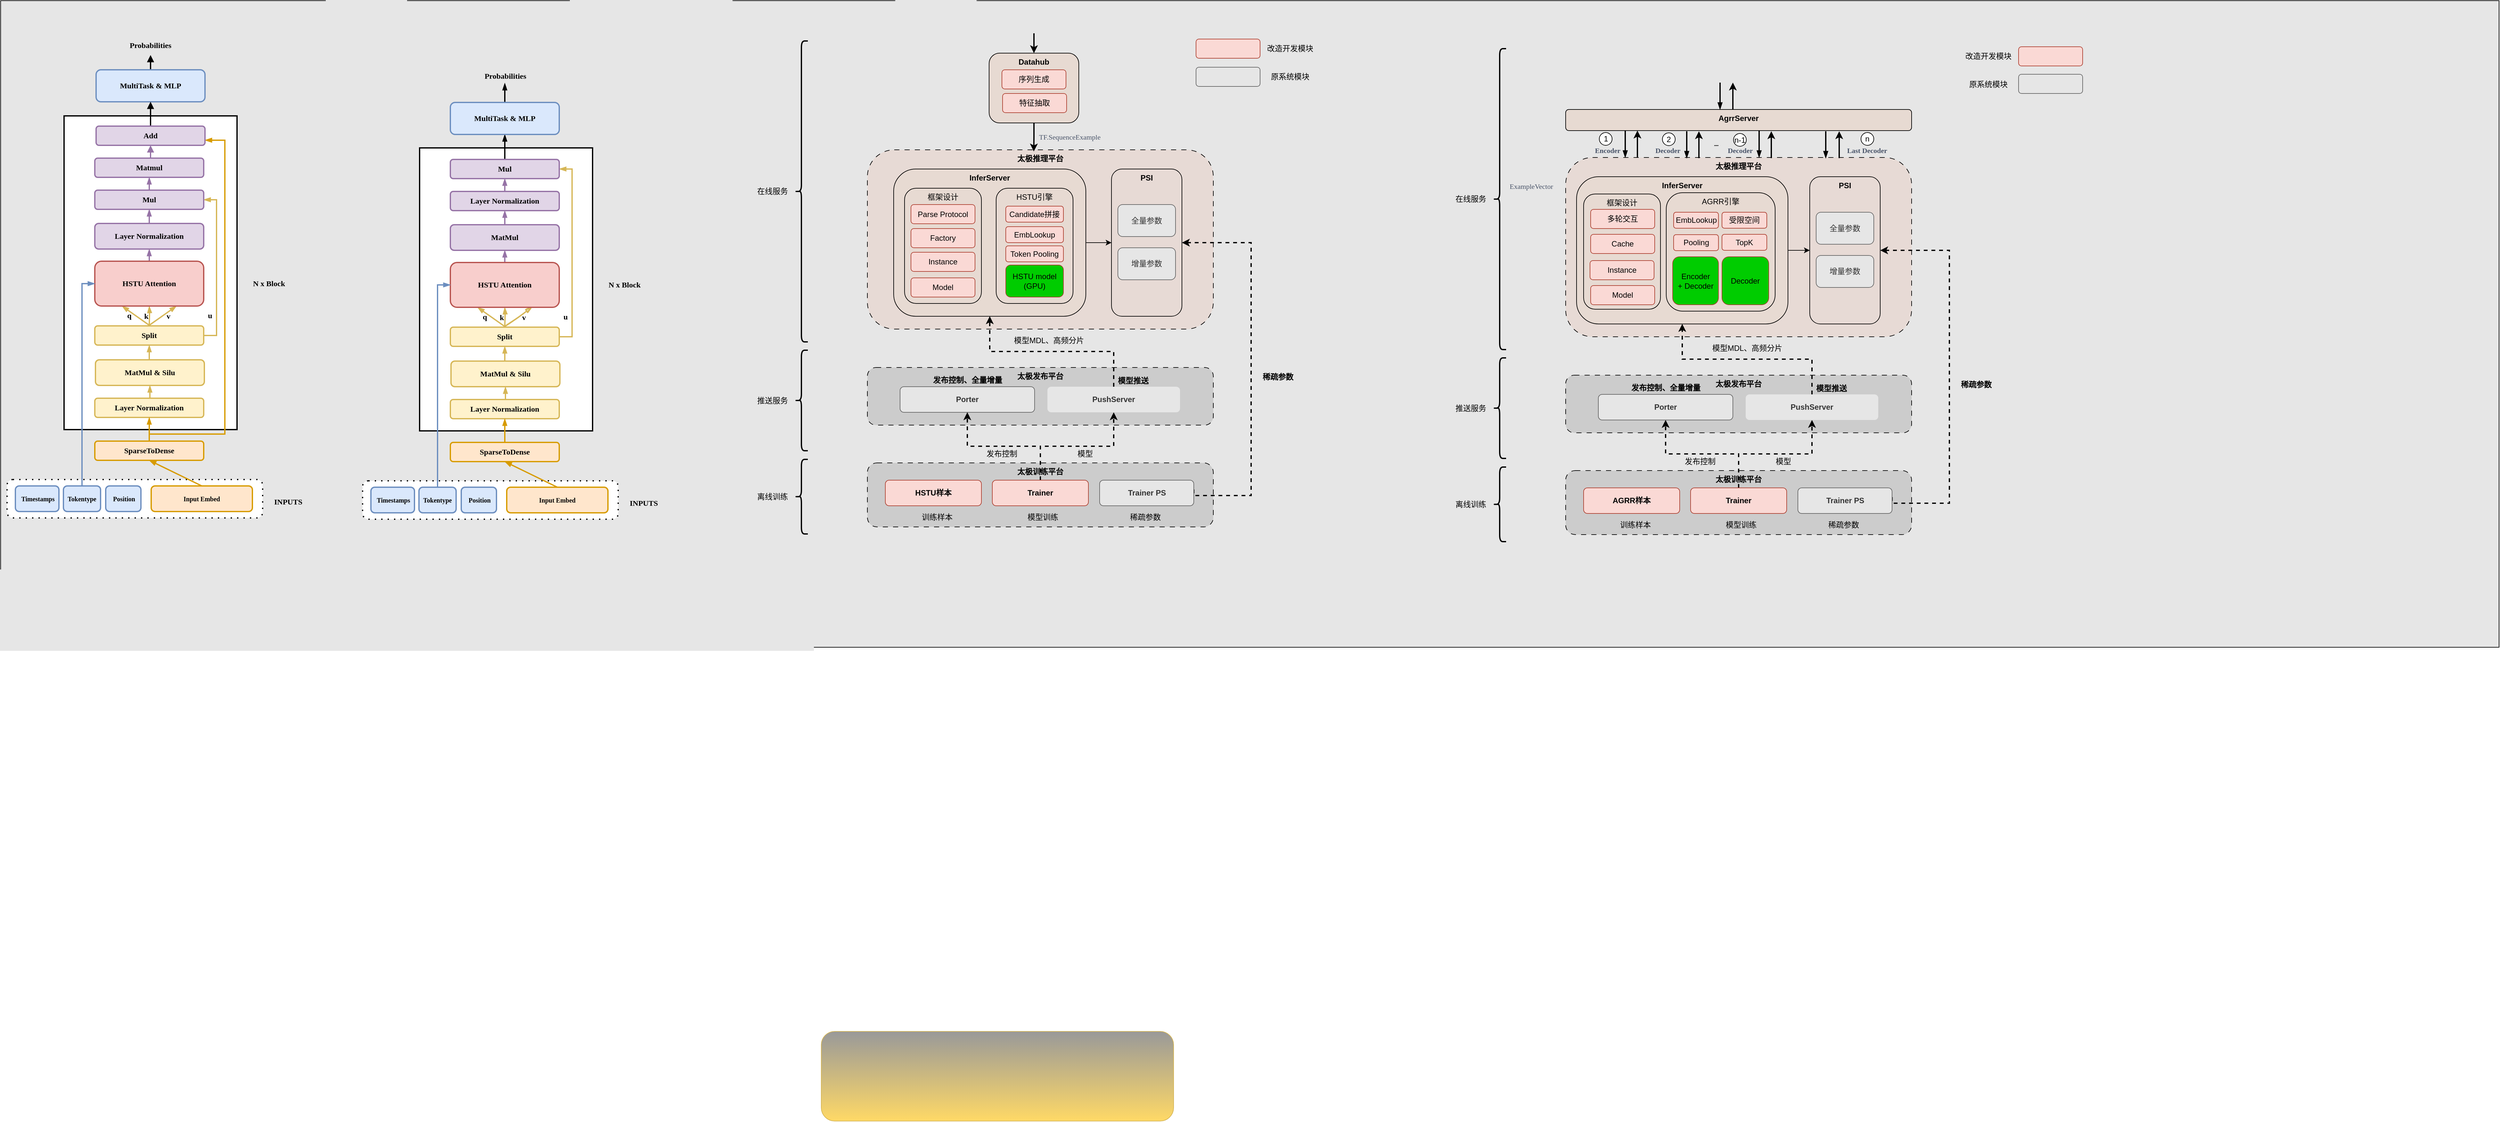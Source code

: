 <mxfile version="26.2.9">
  <diagram name="第 1 页" id="TyhrCMwWIpmqV6cIcwI_">
    <mxGraphModel dx="2346" dy="1958" grid="1" gridSize="10" guides="1" tooltips="1" connect="1" arrows="1" fold="1" page="1" pageScale="1" pageWidth="827" pageHeight="1169" math="0" shadow="0">
      <root>
        <mxCell id="0" />
        <mxCell id="1" parent="0" />
        <mxCell id="6Zf3tdTsMCaH1v1OuvMq-1" value="" style="rounded=0;whiteSpace=wrap;html=1;hachureGap=4;fontFamily=Architects Daughter;fontSource=https%3A%2F%2Ffonts.googleapis.com%2Fcss%3Ffamily%3DArchitects%2BDaughter;fillColor=#E6E6E6;" parent="1" vertex="1">
          <mxGeometry x="-370" y="-150" width="3900" height="1010" as="geometry" />
        </mxCell>
        <mxCell id="Rb8F0cIDE6Xrw_CJ6laD-39" value="&lt;b&gt;太极发布平台&lt;/b&gt;" style="rounded=1;whiteSpace=wrap;html=1;verticalAlign=top;dashed=1;dashPattern=8 8;fillColor=#CCCCCC;" parent="1" vertex="1">
          <mxGeometry x="983" y="423" width="540" height="90" as="geometry" />
        </mxCell>
        <mxCell id="Rb8F0cIDE6Xrw_CJ6laD-38" value="" style="rounded=1;whiteSpace=wrap;html=1;fillColor=#999999;gradientColor=#ffd966;strokeColor=#d6b656;" parent="1" vertex="1">
          <mxGeometry x="911" y="1460" width="550" height="140" as="geometry" />
        </mxCell>
        <mxCell id="Rb8F0cIDE6Xrw_CJ6laD-17" value="&lt;b&gt;太极推理平台&lt;/b&gt;" style="rounded=1;whiteSpace=wrap;html=1;verticalAlign=top;dashed=1;dashPattern=8 8;fillColor=#E7DAD5;" parent="1" vertex="1">
          <mxGeometry x="983" y="83" width="540" height="280" as="geometry" />
        </mxCell>
        <mxCell id="Rb8F0cIDE6Xrw_CJ6laD-18" style="edgeStyle=orthogonalEdgeStyle;rounded=0;orthogonalLoop=1;jettySize=auto;html=1;exitX=1;exitY=0.5;exitDx=0;exitDy=0;entryX=0;entryY=0.5;entryDx=0;entryDy=0;" parent="1" source="Rb8F0cIDE6Xrw_CJ6laD-1" target="Rb8F0cIDE6Xrw_CJ6laD-16" edge="1">
          <mxGeometry relative="1" as="geometry" />
        </mxCell>
        <mxCell id="Rb8F0cIDE6Xrw_CJ6laD-1" value="&lt;b&gt;InferServer&lt;/b&gt;" style="rounded=1;whiteSpace=wrap;html=1;strokeWidth=1;verticalAlign=top;fillColor=#E7DAD2;" parent="1" vertex="1">
          <mxGeometry x="1024" y="113" width="300" height="230" as="geometry" />
        </mxCell>
        <mxCell id="Rb8F0cIDE6Xrw_CJ6laD-10" value="HSTU引擎" style="rounded=1;whiteSpace=wrap;html=1;verticalAlign=top;fillColor=#E7DAD2;" parent="1" vertex="1">
          <mxGeometry x="1184" y="143" width="120" height="180" as="geometry" />
        </mxCell>
        <mxCell id="qC49dy8AGLNXGUoiSuUH-37" value="" style="rounded=1;whiteSpace=wrap;html=1;hachureGap=4;fontFamily=Architects Daughter;fontSource=https%3A%2F%2Ffonts.googleapis.com%2Fcss%3Ffamily%3DArchitects%2BDaughter;dashed=1;dashPattern=1 4;strokeWidth=2;" parent="1" vertex="1">
          <mxGeometry x="195" y="600" width="399" height="60" as="geometry" />
        </mxCell>
        <mxCell id="qC49dy8AGLNXGUoiSuUH-1" value="" style="rounded=0;whiteSpace=wrap;html=1;hachureGap=4;fontFamily=Architects Daughter;fontSource=https%3A%2F%2Ffonts.googleapis.com%2Fcss%3Ffamily%3DArchitects%2BDaughter;strokeWidth=2;shadow=0;glass=0;" parent="1" vertex="1">
          <mxGeometry x="284" y="80" width="270" height="442" as="geometry" />
        </mxCell>
        <mxCell id="qC49dy8AGLNXGUoiSuUH-27" style="edgeStyle=orthogonalEdgeStyle;rounded=0;hachureGap=4;orthogonalLoop=1;jettySize=auto;html=1;exitX=0.5;exitY=0;exitDx=0;exitDy=0;entryX=0.5;entryY=1;entryDx=0;entryDy=0;fontFamily=Architects Daughter;fontSource=https%3A%2F%2Ffonts.googleapis.com%2Fcss%3Ffamily%3DArchitects%2BDaughter;strokeWidth=2;endArrow=blockThin;endFill=1;fillColor=#fff2cc;strokeColor=#d6b656;" parent="1" source="qC49dy8AGLNXGUoiSuUH-2" target="qC49dy8AGLNXGUoiSuUH-3" edge="1">
          <mxGeometry relative="1" as="geometry">
            <Array as="points">
              <mxPoint x="418" y="480" />
            </Array>
          </mxGeometry>
        </mxCell>
        <mxCell id="qC49dy8AGLNXGUoiSuUH-2" value="&lt;b&gt;Layer&amp;nbsp;Normalization&lt;/b&gt;" style="rounded=1;whiteSpace=wrap;html=1;hachureGap=4;fontFamily=Tahoma;strokeWidth=2;fillColor=#fff2cc;strokeColor=#d6b656;" parent="1" vertex="1">
          <mxGeometry x="332" y="473" width="170" height="30" as="geometry" />
        </mxCell>
        <mxCell id="qC49dy8AGLNXGUoiSuUH-26" style="edgeStyle=orthogonalEdgeStyle;rounded=0;hachureGap=4;orthogonalLoop=1;jettySize=auto;html=1;exitX=0.5;exitY=0;exitDx=0;exitDy=0;entryX=0.5;entryY=1;entryDx=0;entryDy=0;fontFamily=Architects Daughter;fontSource=https%3A%2F%2Ffonts.googleapis.com%2Fcss%3Ffamily%3DArchitects%2BDaughter;strokeWidth=2;endArrow=blockThin;endFill=1;fillColor=#fff2cc;strokeColor=#d6b656;" parent="1" source="qC49dy8AGLNXGUoiSuUH-3" target="qC49dy8AGLNXGUoiSuUH-5" edge="1">
          <mxGeometry relative="1" as="geometry" />
        </mxCell>
        <mxCell id="qC49dy8AGLNXGUoiSuUH-3" value="&lt;b&gt;MatMul &amp;amp; Silu&lt;/b&gt;" style="rounded=1;whiteSpace=wrap;html=1;hachureGap=4;fontFamily=Tahoma;strokeWidth=2;fillColor=#fff2cc;strokeColor=#d6b656;" parent="1" vertex="1">
          <mxGeometry x="333" y="413" width="170" height="40" as="geometry" />
        </mxCell>
        <mxCell id="qC49dy8AGLNXGUoiSuUH-7" style="rounded=0;hachureGap=4;orthogonalLoop=1;jettySize=auto;html=1;exitX=0.5;exitY=0;exitDx=0;exitDy=0;entryX=0.25;entryY=1;entryDx=0;entryDy=0;fontFamily=Architects Daughter;fontSource=https%3A%2F%2Ffonts.googleapis.com%2Fcss%3Ffamily%3DArchitects%2BDaughter;strokeWidth=2;endArrow=blockThin;endFill=1;fillColor=#fff2cc;strokeColor=#d6b656;" parent="1" target="qC49dy8AGLNXGUoiSuUH-6" edge="1">
          <mxGeometry relative="1" as="geometry">
            <mxPoint x="417" y="359" as="sourcePoint" />
          </mxGeometry>
        </mxCell>
        <mxCell id="qC49dy8AGLNXGUoiSuUH-8" style="edgeStyle=orthogonalEdgeStyle;rounded=0;hachureGap=4;orthogonalLoop=1;jettySize=auto;html=1;exitX=0.5;exitY=0;exitDx=0;exitDy=0;fontFamily=Architects Daughter;fontSource=https%3A%2F%2Ffonts.googleapis.com%2Fcss%3Ffamily%3DArchitects%2BDaughter;strokeWidth=2;endArrow=blockThin;endFill=1;fillColor=#fff2cc;strokeColor=#d6b656;" parent="1" target="qC49dy8AGLNXGUoiSuUH-6" edge="1">
          <mxGeometry relative="1" as="geometry">
            <mxPoint x="417" y="359" as="sourcePoint" />
          </mxGeometry>
        </mxCell>
        <mxCell id="qC49dy8AGLNXGUoiSuUH-9" style="rounded=0;sketch=1;hachureGap=4;jiggle=2;curveFitting=1;orthogonalLoop=1;jettySize=auto;html=1;exitX=0.5;exitY=0;exitDx=0;exitDy=0;entryX=0.75;entryY=1;entryDx=0;entryDy=0;fontFamily=Architects Daughter;fontSource=https%3A%2F%2Ffonts.googleapis.com%2Fcss%3Ffamily%3DArchitects%2BDaughter;strokeWidth=2;endArrow=blockThin;endFill=1;fillColor=#fff2cc;strokeColor=#d6b656;" parent="1" target="qC49dy8AGLNXGUoiSuUH-6" edge="1">
          <mxGeometry relative="1" as="geometry">
            <mxPoint x="417" y="359" as="sourcePoint" />
          </mxGeometry>
        </mxCell>
        <mxCell id="qC49dy8AGLNXGUoiSuUH-17" style="edgeStyle=orthogonalEdgeStyle;rounded=0;hachureGap=4;orthogonalLoop=1;jettySize=auto;html=1;exitX=1;exitY=0.5;exitDx=0;exitDy=0;entryX=1;entryY=0.5;entryDx=0;entryDy=0;fontFamily=Architects Daughter;fontSource=https%3A%2F%2Ffonts.googleapis.com%2Fcss%3Ffamily%3DArchitects%2BDaughter;strokeWidth=2;endArrow=blockThin;endFill=1;fillColor=#fff2cc;strokeColor=#d6b656;" parent="1" source="qC49dy8AGLNXGUoiSuUH-5" target="qC49dy8AGLNXGUoiSuUH-12" edge="1">
          <mxGeometry relative="1" as="geometry" />
        </mxCell>
        <mxCell id="qC49dy8AGLNXGUoiSuUH-5" value="&lt;b&gt;Split&lt;/b&gt;" style="rounded=1;whiteSpace=wrap;html=1;hachureGap=4;fontFamily=Tahoma;strokeWidth=2;fillColor=#fff2cc;strokeColor=#d6b656;" parent="1" vertex="1">
          <mxGeometry x="332" y="360" width="170" height="30" as="geometry" />
        </mxCell>
        <mxCell id="qC49dy8AGLNXGUoiSuUH-43" style="edgeStyle=orthogonalEdgeStyle;rounded=0;hachureGap=4;orthogonalLoop=1;jettySize=auto;html=1;exitX=0.5;exitY=0;exitDx=0;exitDy=0;entryX=0.5;entryY=1;entryDx=0;entryDy=0;fontFamily=Architects Daughter;fontSource=https%3A%2F%2Ffonts.googleapis.com%2Fcss%3Ffamily%3DArchitects%2BDaughter;strokeWidth=2;endArrow=blockThin;endFill=1;fillColor=#e1d5e7;strokeColor=#9673a6;" parent="1" source="qC49dy8AGLNXGUoiSuUH-6" target="qC49dy8AGLNXGUoiSuUH-42" edge="1">
          <mxGeometry relative="1" as="geometry" />
        </mxCell>
        <mxCell id="qC49dy8AGLNXGUoiSuUH-6" value="&lt;b&gt;HSTU Attention&lt;/b&gt;" style="rounded=1;whiteSpace=wrap;html=1;hachureGap=4;fontFamily=Tahoma;strokeWidth=2;fillColor=#f8cecc;strokeColor=#b85450;" parent="1" vertex="1">
          <mxGeometry x="332" y="259" width="170" height="70" as="geometry" />
        </mxCell>
        <mxCell id="qC49dy8AGLNXGUoiSuUH-13" style="edgeStyle=orthogonalEdgeStyle;rounded=0;hachureGap=4;orthogonalLoop=1;jettySize=auto;html=1;exitX=0.5;exitY=0;exitDx=0;exitDy=0;entryX=0.5;entryY=1;entryDx=0;entryDy=0;fontFamily=Architects Daughter;fontSource=https%3A%2F%2Ffonts.googleapis.com%2Fcss%3Ffamily%3DArchitects%2BDaughter;strokeWidth=2;endArrow=blockThin;endFill=1;fillColor=#e1d5e7;strokeColor=#9673a6;" parent="1" source="qC49dy8AGLNXGUoiSuUH-10" target="qC49dy8AGLNXGUoiSuUH-12" edge="1">
          <mxGeometry relative="1" as="geometry" />
        </mxCell>
        <mxCell id="qC49dy8AGLNXGUoiSuUH-10" value="&lt;b&gt;Layer&amp;nbsp;Normalization&lt;/b&gt;" style="rounded=1;whiteSpace=wrap;html=1;hachureGap=4;fontFamily=Tahoma;strokeWidth=2;fillColor=#e1d5e7;strokeColor=#9673a6;" parent="1" vertex="1">
          <mxGeometry x="332" y="148" width="170" height="30" as="geometry" />
        </mxCell>
        <mxCell id="qC49dy8AGLNXGUoiSuUH-23" style="edgeStyle=orthogonalEdgeStyle;rounded=0;hachureGap=4;orthogonalLoop=1;jettySize=auto;html=1;exitX=0.5;exitY=0;exitDx=0;exitDy=0;entryX=0.5;entryY=1;entryDx=0;entryDy=0;fontFamily=Architects Daughter;fontSource=https%3A%2F%2Ffonts.googleapis.com%2Fcss%3Ffamily%3DArchitects%2BDaughter;strokeWidth=2;endArrow=blockThin;endFill=1;" parent="1" source="qC49dy8AGLNXGUoiSuUH-12" target="qC49dy8AGLNXGUoiSuUH-22" edge="1">
          <mxGeometry relative="1" as="geometry" />
        </mxCell>
        <mxCell id="qC49dy8AGLNXGUoiSuUH-12" value="&lt;b&gt;Mul&lt;/b&gt;" style="rounded=1;whiteSpace=wrap;html=1;hachureGap=4;fontFamily=Tahoma;strokeWidth=2;fillColor=#e1d5e7;strokeColor=#9673a6;" parent="1" vertex="1">
          <mxGeometry x="332" y="98" width="170" height="30" as="geometry" />
        </mxCell>
        <mxCell id="qC49dy8AGLNXGUoiSuUH-18" value="q" style="text;html=1;align=center;verticalAlign=middle;whiteSpace=wrap;rounded=0;fontFamily=Tahoma;fontStyle=1;fillColor=none;strokeColor=none;" parent="1" vertex="1">
          <mxGeometry x="376" y="334" width="20" height="20" as="geometry" />
        </mxCell>
        <mxCell id="qC49dy8AGLNXGUoiSuUH-19" value="k" style="text;html=1;align=center;verticalAlign=middle;whiteSpace=wrap;rounded=0;fontFamily=Tahoma;fontStyle=1;fillColor=none;strokeColor=none;" parent="1" vertex="1">
          <mxGeometry x="404" y="335" width="17" height="20" as="geometry" />
        </mxCell>
        <mxCell id="qC49dy8AGLNXGUoiSuUH-20" value="v" style="text;html=1;align=center;verticalAlign=middle;whiteSpace=wrap;rounded=0;fontFamily=Tahoma;fontStyle=1;fillColor=none;strokeColor=none;" parent="1" vertex="1">
          <mxGeometry x="437" y="335" width="20" height="20" as="geometry" />
        </mxCell>
        <mxCell id="qC49dy8AGLNXGUoiSuUH-21" value="&lt;b&gt;u&lt;/b&gt;" style="text;html=1;align=center;verticalAlign=middle;whiteSpace=wrap;rounded=0;fontFamily=Tahoma;fillColor=none;strokeColor=none;" parent="1" vertex="1">
          <mxGeometry x="502" y="334" width="20" height="20" as="geometry" />
        </mxCell>
        <mxCell id="qC49dy8AGLNXGUoiSuUH-28" style="edgeStyle=orthogonalEdgeStyle;rounded=0;hachureGap=4;orthogonalLoop=1;jettySize=auto;html=1;exitX=0.5;exitY=0;exitDx=0;exitDy=0;fontFamily=Architects Daughter;fontSource=https%3A%2F%2Ffonts.googleapis.com%2Fcss%3Ffamily%3DArchitects%2BDaughter;strokeWidth=2;endArrow=blockThin;endFill=1;" parent="1" source="qC49dy8AGLNXGUoiSuUH-22" edge="1">
          <mxGeometry relative="1" as="geometry">
            <mxPoint x="417" y="-21" as="targetPoint" />
          </mxGeometry>
        </mxCell>
        <mxCell id="qC49dy8AGLNXGUoiSuUH-22" value="&lt;b&gt;MultiTask &amp;amp; MLP&lt;/b&gt;" style="rounded=1;whiteSpace=wrap;html=1;hachureGap=4;fontFamily=Tahoma;strokeWidth=2;fillColor=#dae8fc;strokeColor=#6c8ebf;" parent="1" vertex="1">
          <mxGeometry x="332" y="9" width="170" height="50" as="geometry" />
        </mxCell>
        <mxCell id="qC49dy8AGLNXGUoiSuUH-29" style="edgeStyle=orthogonalEdgeStyle;rounded=0;hachureGap=4;orthogonalLoop=1;jettySize=auto;html=1;exitX=0.5;exitY=0;exitDx=0;exitDy=0;fontFamily=Architects Daughter;fontSource=https%3A%2F%2Ffonts.googleapis.com%2Fcss%3Ffamily%3DArchitects%2BDaughter;strokeWidth=2;endArrow=blockThin;endFill=1;fillColor=#ffe6cc;strokeColor=#d79b00;" parent="1" source="qC49dy8AGLNXGUoiSuUH-24" target="qC49dy8AGLNXGUoiSuUH-2" edge="1">
          <mxGeometry relative="1" as="geometry" />
        </mxCell>
        <mxCell id="qC49dy8AGLNXGUoiSuUH-24" value="&lt;b&gt;SparseToDense&lt;/b&gt;" style="rounded=1;whiteSpace=wrap;html=1;hachureGap=4;fontFamily=Tahoma;strokeWidth=2;fillColor=#ffe6cc;strokeColor=#d79b00;" parent="1" vertex="1">
          <mxGeometry x="332" y="540" width="170" height="30" as="geometry" />
        </mxCell>
        <mxCell id="qC49dy8AGLNXGUoiSuUH-30" value="N x Block" style="text;html=1;align=center;verticalAlign=middle;whiteSpace=wrap;rounded=0;fontFamily=Tahoma;strokeWidth=2;fontStyle=1" parent="1" vertex="1">
          <mxGeometry x="574" y="279" width="60" height="30" as="geometry" />
        </mxCell>
        <mxCell id="qC49dy8AGLNXGUoiSuUH-31" value="&lt;font face=&quot;Tahoma&quot;&gt;Probabilities&lt;/font&gt;" style="text;html=1;align=center;verticalAlign=middle;whiteSpace=wrap;rounded=0;fontFamily=Architects Daughter;fontSource=https%3A%2F%2Ffonts.googleapis.com%2Fcss%3Ffamily%3DArchitects%2BDaughter;fontStyle=1" parent="1" vertex="1">
          <mxGeometry x="388" y="-47" width="60" height="30" as="geometry" />
        </mxCell>
        <mxCell id="qC49dy8AGLNXGUoiSuUH-39" style="rounded=0;hachureGap=4;orthogonalLoop=1;jettySize=auto;html=1;exitX=0.5;exitY=0;exitDx=0;exitDy=0;entryX=0.5;entryY=1;entryDx=0;entryDy=0;fontFamily=Architects Daughter;fontSource=https%3A%2F%2Ffonts.googleapis.com%2Fcss%3Ffamily%3DArchitects%2BDaughter;strokeWidth=2;endArrow=blockThin;endFill=1;elbow=vertical;fillColor=#ffe6cc;strokeColor=#d79b00;" parent="1" source="qC49dy8AGLNXGUoiSuUH-32" target="qC49dy8AGLNXGUoiSuUH-24" edge="1">
          <mxGeometry relative="1" as="geometry">
            <mxPoint x="438" y="570" as="targetPoint" />
          </mxGeometry>
        </mxCell>
        <mxCell id="qC49dy8AGLNXGUoiSuUH-32" value="&lt;b&gt;&lt;font style=&quot;font-size: 10px;&quot;&gt;Input Embed&lt;/font&gt;&lt;/b&gt;" style="rounded=1;whiteSpace=wrap;html=1;hachureGap=4;fontFamily=Tahoma;strokeWidth=2;fillColor=#ffe6cc;strokeColor=#d79b00;" parent="1" vertex="1">
          <mxGeometry x="420" y="610" width="158" height="40" as="geometry" />
        </mxCell>
        <mxCell id="qC49dy8AGLNXGUoiSuUH-34" value="&lt;b&gt;&lt;font style=&quot;font-size: 10px;&quot;&gt;&amp;nbsp;Position&lt;/font&gt;&lt;/b&gt;" style="rounded=1;whiteSpace=wrap;html=1;hachureGap=4;fontFamily=Tahoma;strokeWidth=2;fillColor=#dae8fc;strokeColor=#6c8ebf;" parent="1" vertex="1">
          <mxGeometry x="349" y="610" width="55" height="40" as="geometry" />
        </mxCell>
        <mxCell id="qC49dy8AGLNXGUoiSuUH-41" style="edgeStyle=orthogonalEdgeStyle;rounded=0;hachureGap=4;orthogonalLoop=1;jettySize=auto;html=1;exitX=0.5;exitY=0;exitDx=0;exitDy=0;entryX=0;entryY=0.5;entryDx=0;entryDy=0;fontFamily=Architects Daughter;fontSource=https%3A%2F%2Ffonts.googleapis.com%2Fcss%3Ffamily%3DArchitects%2BDaughter;strokeWidth=2;endArrow=blockThin;endFill=1;fillColor=#dae8fc;strokeColor=#6c8ebf;" parent="1" source="qC49dy8AGLNXGUoiSuUH-35" target="qC49dy8AGLNXGUoiSuUH-6" edge="1">
          <mxGeometry relative="1" as="geometry" />
        </mxCell>
        <mxCell id="qC49dy8AGLNXGUoiSuUH-35" value="&lt;b&gt;&lt;font style=&quot;font-size: 10px;&quot;&gt;Tokentype&lt;/font&gt;&lt;/b&gt;" style="rounded=1;whiteSpace=wrap;html=1;hachureGap=4;fontFamily=Tahoma;strokeWidth=2;fillColor=#dae8fc;strokeColor=#6c8ebf;" parent="1" vertex="1">
          <mxGeometry x="283" y="610" width="58" height="40" as="geometry" />
        </mxCell>
        <mxCell id="qC49dy8AGLNXGUoiSuUH-36" value="&lt;b&gt;&lt;font style=&quot;font-size: 10px;&quot;&gt;&amp;nbsp;Timestamps&lt;/font&gt;&lt;/b&gt;" style="rounded=1;whiteSpace=wrap;html=1;hachureGap=4;fontFamily=Tahoma;strokeWidth=2;fillColor=#dae8fc;strokeColor=#6c8ebf;" parent="1" vertex="1">
          <mxGeometry x="208" y="610" width="68" height="40" as="geometry" />
        </mxCell>
        <mxCell id="qC49dy8AGLNXGUoiSuUH-45" style="edgeStyle=orthogonalEdgeStyle;rounded=0;hachureGap=4;orthogonalLoop=1;jettySize=auto;html=1;exitX=0.5;exitY=0;exitDx=0;exitDy=0;entryX=0.5;entryY=1;entryDx=0;entryDy=0;fontFamily=Architects Daughter;fontSource=https%3A%2F%2Ffonts.googleapis.com%2Fcss%3Ffamily%3DArchitects%2BDaughter;endArrow=blockThin;endFill=1;strokeWidth=2;fillColor=#e1d5e7;strokeColor=#9673a6;" parent="1" source="qC49dy8AGLNXGUoiSuUH-42" target="qC49dy8AGLNXGUoiSuUH-10" edge="1">
          <mxGeometry relative="1" as="geometry" />
        </mxCell>
        <mxCell id="qC49dy8AGLNXGUoiSuUH-42" value="&lt;b&gt;MatMul&lt;/b&gt;" style="rounded=1;whiteSpace=wrap;html=1;hachureGap=4;fontFamily=Tahoma;strokeWidth=2;fillColor=#e1d5e7;strokeColor=#9673a6;" parent="1" vertex="1">
          <mxGeometry x="332" y="200" width="170" height="40" as="geometry" />
        </mxCell>
        <mxCell id="6Zf3tdTsMCaH1v1OuvMq-2" value="INPUTS" style="text;html=1;align=center;verticalAlign=middle;whiteSpace=wrap;rounded=0;fontFamily=Tahoma;strokeWidth=2;fontStyle=1" parent="1" vertex="1">
          <mxGeometry x="604" y="620" width="60" height="30" as="geometry" />
        </mxCell>
        <mxCell id="Rb8F0cIDE6Xrw_CJ6laD-5" value="&lt;span&gt;Candidate拼接&lt;/span&gt;" style="rounded=1;whiteSpace=wrap;html=1;fillColor=#fad9d5;strokeColor=#ae4132;strokeWidth=1;fontStyle=0;" parent="1" vertex="1">
          <mxGeometry x="1199" y="171" width="90" height="25" as="geometry" />
        </mxCell>
        <mxCell id="Rb8F0cIDE6Xrw_CJ6laD-6" value="框架设计" style="rounded=1;whiteSpace=wrap;html=1;verticalAlign=top;fillColor=#E7DAD2;" parent="1" vertex="1">
          <mxGeometry x="1041" y="143" width="120" height="180" as="geometry" />
        </mxCell>
        <mxCell id="Rb8F0cIDE6Xrw_CJ6laD-8" value="Instance" style="rounded=1;whiteSpace=wrap;html=1;fillColor=#fad9d5;strokeColor=#ae4132;strokeWidth=1;" parent="1" vertex="1">
          <mxGeometry x="1051" y="243" width="100" height="30" as="geometry" />
        </mxCell>
        <mxCell id="Rb8F0cIDE6Xrw_CJ6laD-9" value="Model" style="rounded=1;whiteSpace=wrap;html=1;fillColor=#fad9d5;strokeColor=#ae4132;strokeWidth=1;" parent="1" vertex="1">
          <mxGeometry x="1051" y="283" width="100" height="30" as="geometry" />
        </mxCell>
        <mxCell id="Rb8F0cIDE6Xrw_CJ6laD-11" value="&lt;span&gt;EmbLookup&lt;/span&gt;" style="rounded=1;whiteSpace=wrap;html=1;fillColor=#fad9d5;strokeColor=#ae4132;strokeWidth=1;fontStyle=0;" parent="1" vertex="1">
          <mxGeometry x="1199" y="203" width="90" height="25" as="geometry" />
        </mxCell>
        <mxCell id="Rb8F0cIDE6Xrw_CJ6laD-12" value="&lt;span&gt;HSTU model&lt;/span&gt;&lt;div&gt;(GPU)&lt;/div&gt;" style="rounded=1;whiteSpace=wrap;html=1;fillColor=#00CC00;strokeColor=#ae4132;strokeWidth=1;fontStyle=0" parent="1" vertex="1">
          <mxGeometry x="1199" y="263" width="90" height="50" as="geometry" />
        </mxCell>
        <mxCell id="Rb8F0cIDE6Xrw_CJ6laD-13" value="&lt;span&gt;Token Pooling&lt;/span&gt;" style="rounded=1;whiteSpace=wrap;html=1;fillColor=#fad9d5;strokeColor=#ae4132;strokeWidth=1;fontStyle=0;" parent="1" vertex="1">
          <mxGeometry x="1199" y="233" width="90" height="25" as="geometry" />
        </mxCell>
        <mxCell id="Rb8F0cIDE6Xrw_CJ6laD-14" value="Parse Protocol" style="rounded=1;whiteSpace=wrap;html=1;fillColor=#fad9d5;strokeColor=#ae4132;strokeWidth=1;" parent="1" vertex="1">
          <mxGeometry x="1051" y="168.5" width="100" height="30" as="geometry" />
        </mxCell>
        <mxCell id="Rb8F0cIDE6Xrw_CJ6laD-15" value="Factory" style="rounded=1;whiteSpace=wrap;html=1;fillColor=#fad9d5;strokeColor=#ae4132;strokeWidth=1;" parent="1" vertex="1">
          <mxGeometry x="1051" y="206" width="100" height="30" as="geometry" />
        </mxCell>
        <mxCell id="Rb8F0cIDE6Xrw_CJ6laD-16" value="&lt;b&gt;PSI&lt;/b&gt;" style="rounded=1;whiteSpace=wrap;html=1;strokeWidth=1;verticalAlign=top;fillColor=#E7DAD5;" parent="1" vertex="1">
          <mxGeometry x="1364" y="113" width="110" height="230" as="geometry" />
        </mxCell>
        <mxCell id="Rb8F0cIDE6Xrw_CJ6laD-19" value="全量参数" style="rounded=1;whiteSpace=wrap;html=1;fillColor=#E6E6E6;fontColor=#333333;strokeColor=#666666;strokeWidth=1;fontStyle=0" parent="1" vertex="1">
          <mxGeometry x="1374" y="168.5" width="90" height="50" as="geometry" />
        </mxCell>
        <mxCell id="Rb8F0cIDE6Xrw_CJ6laD-20" value="增量参数" style="rounded=1;whiteSpace=wrap;html=1;fillColor=#E6E6E6;fontColor=#333333;strokeColor=#666666;strokeWidth=1;fontStyle=0" parent="1" vertex="1">
          <mxGeometry x="1374" y="236" width="90" height="50" as="geometry" />
        </mxCell>
        <mxCell id="Rb8F0cIDE6Xrw_CJ6laD-21" value="&lt;b&gt;Datahub&lt;/b&gt;" style="rounded=1;whiteSpace=wrap;html=1;strokeWidth=1;verticalAlign=top;fillColor=#E7DAD2;" parent="1" vertex="1">
          <mxGeometry x="1173" y="-68" width="140" height="109" as="geometry" />
        </mxCell>
        <mxCell id="Rb8F0cIDE6Xrw_CJ6laD-24" style="edgeStyle=orthogonalEdgeStyle;rounded=0;orthogonalLoop=1;jettySize=auto;html=1;exitX=0.5;exitY=1;exitDx=0;exitDy=0;entryX=0.481;entryY=0.009;entryDx=0;entryDy=0;entryPerimeter=0;strokeWidth=2;" parent="1" source="Rb8F0cIDE6Xrw_CJ6laD-21" target="Rb8F0cIDE6Xrw_CJ6laD-17" edge="1">
          <mxGeometry relative="1" as="geometry" />
        </mxCell>
        <mxCell id="Rb8F0cIDE6Xrw_CJ6laD-27" value="&lt;div style=&quot;text-align: start;&quot; data-hash=&quot;8dd174228071a84cfce897c46c6fdb53&quot; data-version=&quot;3.0.0&quot;&gt;&lt;/div&gt;&lt;div style=&quot;text-align: start;&quot; class=&quot;document&quot;&gt;&lt;div class=&quot;section&quot;&gt;&lt;p style=&quot;margin: 3pt 0pt; line-height: 1.3;&quot; class=&quot;paragraph text-align-type-left&quot;&gt;&lt;span style=&quot;color: rgb(72, 83, 104); letter-spacing: 0pt; vertical-align: baseline;&quot; data-font-family=&quot;default&quot;&gt;TF.SequenceExample&lt;/span&gt;&lt;/p&gt;&lt;/div&gt;&lt;/div&gt;" style="text;html=1;align=center;verticalAlign=middle;whiteSpace=wrap;rounded=0;fontSize=11;strokeWidth=2;fontFamily=Tahoma;" parent="1" vertex="1">
          <mxGeometry x="1229" y="48" width="140" height="30" as="geometry" />
        </mxCell>
        <mxCell id="Rb8F0cIDE6Xrw_CJ6laD-29" style="edgeStyle=orthogonalEdgeStyle;rounded=0;orthogonalLoop=1;jettySize=auto;html=1;exitX=0.5;exitY=1;exitDx=0;exitDy=0;entryX=0.5;entryY=0;entryDx=0;entryDy=0;strokeWidth=2;" parent="1" target="Rb8F0cIDE6Xrw_CJ6laD-21" edge="1">
          <mxGeometry relative="1" as="geometry">
            <mxPoint x="1243" y="-99" as="sourcePoint" />
          </mxGeometry>
        </mxCell>
        <mxCell id="Rb8F0cIDE6Xrw_CJ6laD-30" value="序列生成" style="rounded=1;whiteSpace=wrap;html=1;fillColor=#fad9d5;strokeColor=#ae4132;strokeWidth=1;" parent="1" vertex="1">
          <mxGeometry x="1193" y="-42" width="100" height="30" as="geometry" />
        </mxCell>
        <mxCell id="Rb8F0cIDE6Xrw_CJ6laD-31" value="特征抽取" style="rounded=1;whiteSpace=wrap;html=1;fillColor=#fad9d5;strokeColor=#ae4132;strokeWidth=1;" parent="1" vertex="1">
          <mxGeometry x="1194" y="-5" width="100" height="30" as="geometry" />
        </mxCell>
        <mxCell id="Rb8F0cIDE6Xrw_CJ6laD-40" value="&lt;b&gt;Porter&lt;/b&gt;" style="rounded=1;whiteSpace=wrap;html=1;fillColor=#E6E6E6;fontColor=#333333;strokeColor=#666666;strokeWidth=1;fontStyle=0" parent="1" vertex="1">
          <mxGeometry x="1034" y="453" width="210" height="40" as="geometry" />
        </mxCell>
        <mxCell id="Rb8F0cIDE6Xrw_CJ6laD-47" style="edgeStyle=orthogonalEdgeStyle;rounded=0;orthogonalLoop=1;jettySize=auto;html=1;exitX=0.5;exitY=0;exitDx=0;exitDy=0;dashed=1;strokeWidth=2;" parent="1" source="Rb8F0cIDE6Xrw_CJ6laD-41" target="Rb8F0cIDE6Xrw_CJ6laD-1" edge="1">
          <mxGeometry relative="1" as="geometry" />
        </mxCell>
        <mxCell id="Rb8F0cIDE6Xrw_CJ6laD-41" value="&lt;b&gt;PushServer&lt;/b&gt;" style="rounded=1;whiteSpace=wrap;html=1;fillColor=#E6E6E6;fontColor=#333333;strokeColor=none;strokeWidth=1;fontStyle=0;glass=0;" parent="1" vertex="1">
          <mxGeometry x="1264" y="453" width="207" height="40" as="geometry" />
        </mxCell>
        <mxCell id="Rb8F0cIDE6Xrw_CJ6laD-42" value="发布控制、&lt;span style=&quot;background-color: transparent;&quot;&gt;全量增量&lt;/span&gt;" style="text;html=1;align=center;verticalAlign=middle;whiteSpace=wrap;rounded=0;fontStyle=1" parent="1" vertex="1">
          <mxGeometry x="1055.5" y="428" width="167" height="30" as="geometry" />
        </mxCell>
        <mxCell id="Rb8F0cIDE6Xrw_CJ6laD-43" value="模型推送" style="text;html=1;align=center;verticalAlign=middle;whiteSpace=wrap;rounded=0;fontStyle=1" parent="1" vertex="1">
          <mxGeometry x="1368" y="429" width="60" height="30" as="geometry" />
        </mxCell>
        <mxCell id="Rb8F0cIDE6Xrw_CJ6laD-44" value="&lt;b&gt;太极训练平台&lt;/b&gt;" style="rounded=1;whiteSpace=wrap;html=1;verticalAlign=top;dashed=1;dashPattern=8 8;fillColor=#CCCCCC;" parent="1" vertex="1">
          <mxGeometry x="983" y="572" width="540" height="100" as="geometry" />
        </mxCell>
        <mxCell id="Rb8F0cIDE6Xrw_CJ6laD-57" style="edgeStyle=orthogonalEdgeStyle;rounded=0;orthogonalLoop=1;jettySize=auto;html=1;exitX=0.5;exitY=0;exitDx=0;exitDy=0;entryX=0.5;entryY=1;entryDx=0;entryDy=0;dashed=1;strokeWidth=2;" parent="1" source="Rb8F0cIDE6Xrw_CJ6laD-45" target="Rb8F0cIDE6Xrw_CJ6laD-41" edge="1">
          <mxGeometry relative="1" as="geometry" />
        </mxCell>
        <mxCell id="Rb8F0cIDE6Xrw_CJ6laD-76" style="edgeStyle=orthogonalEdgeStyle;rounded=0;orthogonalLoop=1;jettySize=auto;html=1;exitX=0.5;exitY=0;exitDx=0;exitDy=0;entryX=0.5;entryY=1;entryDx=0;entryDy=0;dashed=1;strokeWidth=2;" parent="1" source="Rb8F0cIDE6Xrw_CJ6laD-45" target="Rb8F0cIDE6Xrw_CJ6laD-40" edge="1">
          <mxGeometry relative="1" as="geometry" />
        </mxCell>
        <mxCell id="Rb8F0cIDE6Xrw_CJ6laD-45" value="&lt;b&gt;Trainer&lt;/b&gt;" style="rounded=1;whiteSpace=wrap;html=1;fillColor=#fad9d5;strokeColor=#ae4132;strokeWidth=1;fontStyle=0" parent="1" vertex="1">
          <mxGeometry x="1178" y="599" width="150" height="40" as="geometry" />
        </mxCell>
        <mxCell id="Rb8F0cIDE6Xrw_CJ6laD-78" style="edgeStyle=orthogonalEdgeStyle;rounded=0;orthogonalLoop=1;jettySize=auto;html=1;exitX=1;exitY=0.25;exitDx=0;exitDy=0;entryX=1;entryY=0.5;entryDx=0;entryDy=0;strokeWidth=2;dashed=1;flowAnimation=1;" parent="1" source="Rb8F0cIDE6Xrw_CJ6laD-46" target="Rb8F0cIDE6Xrw_CJ6laD-16" edge="1">
          <mxGeometry relative="1" as="geometry">
            <Array as="points">
              <mxPoint x="1493" y="623" />
              <mxPoint x="1582" y="623" />
              <mxPoint x="1582" y="228" />
            </Array>
          </mxGeometry>
        </mxCell>
        <mxCell id="Rb8F0cIDE6Xrw_CJ6laD-46" value="&lt;b&gt;Trainer PS&lt;/b&gt;" style="rounded=1;whiteSpace=wrap;html=1;fillColor=#E6E6E6;fontColor=#333333;strokeColor=#666666;strokeWidth=1;fontStyle=0" parent="1" vertex="1">
          <mxGeometry x="1345.5" y="599" width="147" height="40" as="geometry" />
        </mxCell>
        <mxCell id="Rb8F0cIDE6Xrw_CJ6laD-49" value="模型训练" style="text;html=1;align=center;verticalAlign=middle;whiteSpace=wrap;rounded=0;" parent="1" vertex="1">
          <mxGeometry x="1227" y="642" width="60" height="30" as="geometry" />
        </mxCell>
        <mxCell id="Rb8F0cIDE6Xrw_CJ6laD-50" value="稀疏参数" style="text;html=1;align=center;verticalAlign=middle;whiteSpace=wrap;rounded=0;" parent="1" vertex="1">
          <mxGeometry x="1387" y="642" width="60" height="30" as="geometry" />
        </mxCell>
        <mxCell id="Rb8F0cIDE6Xrw_CJ6laD-51" value="&lt;b&gt;HSTU样本&lt;/b&gt;" style="rounded=1;whiteSpace=wrap;html=1;fillColor=#fad9d5;strokeColor=#ae4132;strokeWidth=1;fontStyle=0" parent="1" vertex="1">
          <mxGeometry x="1011" y="599" width="150" height="40" as="geometry" />
        </mxCell>
        <mxCell id="Rb8F0cIDE6Xrw_CJ6laD-52" value="训练样本" style="text;html=1;align=center;verticalAlign=middle;whiteSpace=wrap;rounded=0;" parent="1" vertex="1">
          <mxGeometry x="1062" y="642" width="60" height="30" as="geometry" />
        </mxCell>
        <mxCell id="Rb8F0cIDE6Xrw_CJ6laD-55" value="模型" style="text;html=1;align=center;verticalAlign=middle;whiteSpace=wrap;rounded=0;" parent="1" vertex="1">
          <mxGeometry x="1293" y="543" width="60" height="30" as="geometry" />
        </mxCell>
        <mxCell id="Rb8F0cIDE6Xrw_CJ6laD-60" value="模型MDL、高频分片" style="text;html=1;align=center;verticalAlign=middle;whiteSpace=wrap;rounded=0;" parent="1" vertex="1">
          <mxGeometry x="1201" y="366" width="131" height="30" as="geometry" />
        </mxCell>
        <mxCell id="Rb8F0cIDE6Xrw_CJ6laD-62" value="稀疏参数" style="text;html=1;align=center;verticalAlign=middle;whiteSpace=wrap;rounded=0;fontStyle=1" parent="1" vertex="1">
          <mxGeometry x="1584" y="423" width="80" height="30" as="geometry" />
        </mxCell>
        <mxCell id="Rb8F0cIDE6Xrw_CJ6laD-63" value="" style="shape=curlyBracket;whiteSpace=wrap;html=1;rounded=1;labelPosition=left;verticalLabelPosition=middle;align=right;verticalAlign=middle;strokeWidth=2;" parent="1" vertex="1">
          <mxGeometry x="870" y="-87" width="20" height="470" as="geometry" />
        </mxCell>
        <mxCell id="Rb8F0cIDE6Xrw_CJ6laD-64" value="" style="shape=curlyBracket;whiteSpace=wrap;html=1;rounded=1;labelPosition=left;verticalLabelPosition=middle;align=right;verticalAlign=middle;strokeWidth=2;" parent="1" vertex="1">
          <mxGeometry x="870" y="396" width="20" height="157" as="geometry" />
        </mxCell>
        <mxCell id="Rb8F0cIDE6Xrw_CJ6laD-65" value="" style="shape=curlyBracket;whiteSpace=wrap;html=1;rounded=1;labelPosition=left;verticalLabelPosition=middle;align=right;verticalAlign=middle;strokeWidth=2;" parent="1" vertex="1">
          <mxGeometry x="870" y="566.5" width="20" height="116.5" as="geometry" />
        </mxCell>
        <mxCell id="Rb8F0cIDE6Xrw_CJ6laD-66" value="在线服务" style="text;html=1;align=center;verticalAlign=middle;whiteSpace=wrap;rounded=0;" parent="1" vertex="1">
          <mxGeometry x="780" y="133" width="110" height="30" as="geometry" />
        </mxCell>
        <mxCell id="Rb8F0cIDE6Xrw_CJ6laD-67" value="推送服务" style="text;html=1;align=center;verticalAlign=middle;whiteSpace=wrap;rounded=0;" parent="1" vertex="1">
          <mxGeometry x="780" y="459.5" width="110" height="30" as="geometry" />
        </mxCell>
        <mxCell id="Rb8F0cIDE6Xrw_CJ6laD-68" value="离线训练" style="text;html=1;align=center;verticalAlign=middle;whiteSpace=wrap;rounded=0;" parent="1" vertex="1">
          <mxGeometry x="780" y="610" width="110" height="30" as="geometry" />
        </mxCell>
        <mxCell id="Rb8F0cIDE6Xrw_CJ6laD-69" value="" style="rounded=1;whiteSpace=wrap;html=1;fillColor=#fad9d5;strokeColor=#ae4132;strokeWidth=1;" parent="1" vertex="1">
          <mxGeometry x="1496" y="-90" width="100" height="30" as="geometry" />
        </mxCell>
        <mxCell id="Rb8F0cIDE6Xrw_CJ6laD-71" value="" style="rounded=1;whiteSpace=wrap;html=1;fillColor=#E6E6E6;fontColor=#333333;strokeColor=#666666;strokeWidth=1;" parent="1" vertex="1">
          <mxGeometry x="1496" y="-46" width="100" height="30" as="geometry" />
        </mxCell>
        <mxCell id="Rb8F0cIDE6Xrw_CJ6laD-72" value="改造开发模块" style="text;html=1;align=center;verticalAlign=middle;whiteSpace=wrap;rounded=0;" parent="1" vertex="1">
          <mxGeometry x="1596" y="-90" width="94" height="30" as="geometry" />
        </mxCell>
        <mxCell id="Rb8F0cIDE6Xrw_CJ6laD-73" value="原系统模块" style="text;html=1;align=center;verticalAlign=middle;whiteSpace=wrap;rounded=0;" parent="1" vertex="1">
          <mxGeometry x="1596" y="-46" width="94" height="30" as="geometry" />
        </mxCell>
        <mxCell id="Rb8F0cIDE6Xrw_CJ6laD-77" value="发布控制" style="text;html=1;align=center;verticalAlign=middle;whiteSpace=wrap;rounded=0;" parent="1" vertex="1">
          <mxGeometry x="1162.5" y="543" width="60" height="30" as="geometry" />
        </mxCell>
        <mxCell id="Nc1v_u7hG7Pe7SRhbEzZ-1" value="" style="rounded=1;whiteSpace=wrap;html=1;hachureGap=4;fontFamily=Architects Daughter;fontSource=https%3A%2F%2Ffonts.googleapis.com%2Fcss%3Ffamily%3DArchitects%2BDaughter;dashed=1;dashPattern=1 4;strokeWidth=2;" parent="1" vertex="1">
          <mxGeometry x="-360" y="598" width="399" height="60" as="geometry" />
        </mxCell>
        <mxCell id="Nc1v_u7hG7Pe7SRhbEzZ-2" value="" style="rounded=0;whiteSpace=wrap;html=1;hachureGap=4;fontFamily=Architects Daughter;fontSource=https%3A%2F%2Ffonts.googleapis.com%2Fcss%3Ffamily%3DArchitects%2BDaughter;strokeWidth=2;shadow=0;glass=0;" parent="1" vertex="1">
          <mxGeometry x="-271" y="30" width="270" height="490" as="geometry" />
        </mxCell>
        <mxCell id="Nc1v_u7hG7Pe7SRhbEzZ-3" style="edgeStyle=orthogonalEdgeStyle;rounded=0;hachureGap=4;orthogonalLoop=1;jettySize=auto;html=1;exitX=0.5;exitY=0;exitDx=0;exitDy=0;entryX=0.5;entryY=1;entryDx=0;entryDy=0;fontFamily=Architects Daughter;fontSource=https%3A%2F%2Ffonts.googleapis.com%2Fcss%3Ffamily%3DArchitects%2BDaughter;strokeWidth=2;endArrow=blockThin;endFill=1;fillColor=#fff2cc;strokeColor=#d6b656;" parent="1" source="Nc1v_u7hG7Pe7SRhbEzZ-4" target="Nc1v_u7hG7Pe7SRhbEzZ-6" edge="1">
          <mxGeometry relative="1" as="geometry">
            <Array as="points">
              <mxPoint x="-137" y="478" />
            </Array>
          </mxGeometry>
        </mxCell>
        <mxCell id="Nc1v_u7hG7Pe7SRhbEzZ-4" value="&lt;b&gt;Layer&amp;nbsp;Normalization&lt;/b&gt;" style="rounded=1;whiteSpace=wrap;html=1;hachureGap=4;fontFamily=Tahoma;strokeWidth=2;fillColor=#fff2cc;strokeColor=#d6b656;" parent="1" vertex="1">
          <mxGeometry x="-223" y="471" width="170" height="30" as="geometry" />
        </mxCell>
        <mxCell id="Nc1v_u7hG7Pe7SRhbEzZ-5" style="edgeStyle=orthogonalEdgeStyle;rounded=0;hachureGap=4;orthogonalLoop=1;jettySize=auto;html=1;exitX=0.5;exitY=0;exitDx=0;exitDy=0;entryX=0.5;entryY=1;entryDx=0;entryDy=0;fontFamily=Architects Daughter;fontSource=https%3A%2F%2Ffonts.googleapis.com%2Fcss%3Ffamily%3DArchitects%2BDaughter;strokeWidth=2;endArrow=blockThin;endFill=1;fillColor=#fff2cc;strokeColor=#d6b656;" parent="1" source="Nc1v_u7hG7Pe7SRhbEzZ-6" target="Nc1v_u7hG7Pe7SRhbEzZ-11" edge="1">
          <mxGeometry relative="1" as="geometry" />
        </mxCell>
        <mxCell id="Nc1v_u7hG7Pe7SRhbEzZ-6" value="&lt;b&gt;MatMul &amp;amp; Silu&lt;/b&gt;" style="rounded=1;whiteSpace=wrap;html=1;hachureGap=4;fontFamily=Tahoma;strokeWidth=2;fillColor=#fff2cc;strokeColor=#d6b656;" parent="1" vertex="1">
          <mxGeometry x="-222" y="411" width="170" height="40" as="geometry" />
        </mxCell>
        <mxCell id="Nc1v_u7hG7Pe7SRhbEzZ-7" style="rounded=0;hachureGap=4;orthogonalLoop=1;jettySize=auto;html=1;exitX=0.5;exitY=0;exitDx=0;exitDy=0;entryX=0.25;entryY=1;entryDx=0;entryDy=0;fontFamily=Architects Daughter;fontSource=https%3A%2F%2Ffonts.googleapis.com%2Fcss%3Ffamily%3DArchitects%2BDaughter;strokeWidth=2;endArrow=blockThin;endFill=1;fillColor=#fff2cc;strokeColor=#d6b656;" parent="1" target="Nc1v_u7hG7Pe7SRhbEzZ-13" edge="1">
          <mxGeometry relative="1" as="geometry">
            <mxPoint x="-138" y="357" as="sourcePoint" />
          </mxGeometry>
        </mxCell>
        <mxCell id="Nc1v_u7hG7Pe7SRhbEzZ-8" style="edgeStyle=orthogonalEdgeStyle;rounded=0;hachureGap=4;orthogonalLoop=1;jettySize=auto;html=1;exitX=0.5;exitY=0;exitDx=0;exitDy=0;fontFamily=Architects Daughter;fontSource=https%3A%2F%2Ffonts.googleapis.com%2Fcss%3Ffamily%3DArchitects%2BDaughter;strokeWidth=2;endArrow=blockThin;endFill=1;fillColor=#fff2cc;strokeColor=#d6b656;" parent="1" target="Nc1v_u7hG7Pe7SRhbEzZ-13" edge="1">
          <mxGeometry relative="1" as="geometry">
            <mxPoint x="-138" y="357" as="sourcePoint" />
          </mxGeometry>
        </mxCell>
        <mxCell id="Nc1v_u7hG7Pe7SRhbEzZ-9" style="rounded=0;hachureGap=4;orthogonalLoop=1;jettySize=auto;html=1;exitX=0.5;exitY=0;exitDx=0;exitDy=0;entryX=0.75;entryY=1;entryDx=0;entryDy=0;fontFamily=Architects Daughter;fontSource=https%3A%2F%2Ffonts.googleapis.com%2Fcss%3Ffamily%3DArchitects%2BDaughter;strokeWidth=2;endArrow=blockThin;endFill=1;fillColor=#fff2cc;strokeColor=#d6b656;" parent="1" target="Nc1v_u7hG7Pe7SRhbEzZ-13" edge="1">
          <mxGeometry relative="1" as="geometry">
            <mxPoint x="-138" y="357" as="sourcePoint" />
          </mxGeometry>
        </mxCell>
        <mxCell id="Nc1v_u7hG7Pe7SRhbEzZ-10" style="edgeStyle=orthogonalEdgeStyle;rounded=0;hachureGap=4;orthogonalLoop=1;jettySize=auto;html=1;exitX=1;exitY=0.5;exitDx=0;exitDy=0;entryX=1;entryY=0.5;entryDx=0;entryDy=0;fontFamily=Architects Daughter;fontSource=https%3A%2F%2Ffonts.googleapis.com%2Fcss%3Ffamily%3DArchitects%2BDaughter;strokeWidth=2;endArrow=blockThin;endFill=1;fillColor=#fff2cc;strokeColor=#d6b656;" parent="1" source="Nc1v_u7hG7Pe7SRhbEzZ-11" target="Nc1v_u7hG7Pe7SRhbEzZ-15" edge="1">
          <mxGeometry relative="1" as="geometry" />
        </mxCell>
        <mxCell id="Nc1v_u7hG7Pe7SRhbEzZ-11" value="&lt;b&gt;Split&lt;/b&gt;" style="rounded=1;whiteSpace=wrap;html=1;hachureGap=4;fontFamily=Tahoma;strokeWidth=2;fillColor=#fff2cc;strokeColor=#d6b656;" parent="1" vertex="1">
          <mxGeometry x="-223" y="358" width="170" height="30" as="geometry" />
        </mxCell>
        <mxCell id="Nc1v_u7hG7Pe7SRhbEzZ-12" style="edgeStyle=orthogonalEdgeStyle;rounded=0;hachureGap=4;orthogonalLoop=1;jettySize=auto;html=1;exitX=0.5;exitY=0;exitDx=0;exitDy=0;entryX=0.5;entryY=1;entryDx=0;entryDy=0;fontFamily=Architects Daughter;fontSource=https%3A%2F%2Ffonts.googleapis.com%2Fcss%3Ffamily%3DArchitects%2BDaughter;strokeWidth=2;endArrow=blockThin;endFill=1;fillColor=#e1d5e7;strokeColor=#9673a6;" parent="1" source="Nc1v_u7hG7Pe7SRhbEzZ-13" target="Nc1v_u7hG7Pe7SRhbEzZ-35" edge="1">
          <mxGeometry relative="1" as="geometry" />
        </mxCell>
        <mxCell id="Nc1v_u7hG7Pe7SRhbEzZ-13" value="&lt;b&gt;HSTU Attention&lt;/b&gt;" style="rounded=1;whiteSpace=wrap;html=1;hachureGap=4;fontFamily=Tahoma;strokeWidth=2;fillColor=#f8cecc;strokeColor=#b85450;" parent="1" vertex="1">
          <mxGeometry x="-223" y="257" width="170" height="70" as="geometry" />
        </mxCell>
        <mxCell id="Nc1v_u7hG7Pe7SRhbEzZ-14" style="edgeStyle=orthogonalEdgeStyle;rounded=0;hachureGap=4;orthogonalLoop=1;jettySize=auto;html=1;exitX=0.5;exitY=0;exitDx=0;exitDy=0;entryX=0.5;entryY=1;entryDx=0;entryDy=0;fontFamily=Architects Daughter;fontSource=https%3A%2F%2Ffonts.googleapis.com%2Fcss%3Ffamily%3DArchitects%2BDaughter;strokeWidth=2;endArrow=blockThin;endFill=1;fillColor=#e1d5e7;strokeColor=#9673a6;" parent="1" source="Nc1v_u7hG7Pe7SRhbEzZ-15" target="Nc1v_u7hG7Pe7SRhbEzZ-17" edge="1">
          <mxGeometry relative="1" as="geometry" />
        </mxCell>
        <mxCell id="Nc1v_u7hG7Pe7SRhbEzZ-15" value="&lt;b&gt;Mul&lt;/b&gt;" style="rounded=1;whiteSpace=wrap;html=1;hachureGap=4;fontFamily=Tahoma;strokeWidth=2;fillColor=#e1d5e7;strokeColor=#9673a6;" parent="1" vertex="1">
          <mxGeometry x="-223" y="146" width="170" height="30" as="geometry" />
        </mxCell>
        <mxCell id="Nc1v_u7hG7Pe7SRhbEzZ-40" style="edgeStyle=orthogonalEdgeStyle;rounded=0;hachureGap=4;orthogonalLoop=1;jettySize=auto;html=1;exitX=0.5;exitY=0;exitDx=0;exitDy=0;entryX=0.5;entryY=1;entryDx=0;entryDy=0;fontFamily=Architects Daughter;fontSource=https%3A%2F%2Ffonts.googleapis.com%2Fcss%3Ffamily%3DArchitects%2BDaughter;strokeWidth=2;strokeColor=#9673A6;endArrow=block;endFill=1;" parent="1" source="Nc1v_u7hG7Pe7SRhbEzZ-17" target="Nc1v_u7hG7Pe7SRhbEzZ-39" edge="1">
          <mxGeometry relative="1" as="geometry" />
        </mxCell>
        <mxCell id="Nc1v_u7hG7Pe7SRhbEzZ-17" value="&lt;b&gt;Matmul&lt;/b&gt;" style="rounded=1;whiteSpace=wrap;html=1;hachureGap=4;fontFamily=Tahoma;strokeWidth=2;fillColor=#e1d5e7;strokeColor=#9673a6;" parent="1" vertex="1">
          <mxGeometry x="-223" y="96" width="170" height="30" as="geometry" />
        </mxCell>
        <mxCell id="Nc1v_u7hG7Pe7SRhbEzZ-18" value="q" style="text;html=1;align=center;verticalAlign=middle;whiteSpace=wrap;rounded=0;fontFamily=Tahoma;fontStyle=1;fillColor=none;strokeColor=none;" parent="1" vertex="1">
          <mxGeometry x="-179" y="332" width="20" height="20" as="geometry" />
        </mxCell>
        <mxCell id="Nc1v_u7hG7Pe7SRhbEzZ-19" value="k" style="text;html=1;align=center;verticalAlign=middle;whiteSpace=wrap;rounded=0;fontFamily=Tahoma;fontStyle=1;fillColor=none;strokeColor=none;" parent="1" vertex="1">
          <mxGeometry x="-151" y="333" width="17" height="20" as="geometry" />
        </mxCell>
        <mxCell id="Nc1v_u7hG7Pe7SRhbEzZ-20" value="v" style="text;html=1;align=center;verticalAlign=middle;whiteSpace=wrap;rounded=0;fontFamily=Tahoma;fontStyle=1;fillColor=none;strokeColor=none;" parent="1" vertex="1">
          <mxGeometry x="-118" y="333" width="20" height="20" as="geometry" />
        </mxCell>
        <mxCell id="Nc1v_u7hG7Pe7SRhbEzZ-21" value="&lt;b&gt;u&lt;/b&gt;" style="text;html=1;align=center;verticalAlign=middle;whiteSpace=wrap;rounded=0;fontFamily=Tahoma;fillColor=none;strokeColor=none;" parent="1" vertex="1">
          <mxGeometry x="-53" y="332" width="20" height="20" as="geometry" />
        </mxCell>
        <mxCell id="Nc1v_u7hG7Pe7SRhbEzZ-43" style="edgeStyle=orthogonalEdgeStyle;rounded=0;hachureGap=4;orthogonalLoop=1;jettySize=auto;html=1;exitX=0.5;exitY=0;exitDx=0;exitDy=0;fontFamily=Architects Daughter;fontSource=https%3A%2F%2Ffonts.googleapis.com%2Fcss%3Ffamily%3DArchitects%2BDaughter;strokeWidth=2;endArrow=block;endFill=1;" parent="1" source="Nc1v_u7hG7Pe7SRhbEzZ-23" target="Nc1v_u7hG7Pe7SRhbEzZ-27" edge="1">
          <mxGeometry relative="1" as="geometry" />
        </mxCell>
        <mxCell id="Nc1v_u7hG7Pe7SRhbEzZ-23" value="&lt;b&gt;MultiTask &amp;amp; MLP&lt;/b&gt;" style="rounded=1;whiteSpace=wrap;html=1;hachureGap=4;fontFamily=Tahoma;strokeWidth=2;fillColor=#dae8fc;strokeColor=#6c8ebf;" parent="1" vertex="1">
          <mxGeometry x="-221" y="-42" width="170" height="50" as="geometry" />
        </mxCell>
        <mxCell id="Nc1v_u7hG7Pe7SRhbEzZ-24" style="edgeStyle=orthogonalEdgeStyle;rounded=0;hachureGap=4;orthogonalLoop=1;jettySize=auto;html=1;exitX=0.5;exitY=0;exitDx=0;exitDy=0;fontFamily=Architects Daughter;fontSource=https%3A%2F%2Ffonts.googleapis.com%2Fcss%3Ffamily%3DArchitects%2BDaughter;strokeWidth=2;endArrow=blockThin;endFill=1;fillColor=#ffe6cc;strokeColor=#d79b00;" parent="1" source="Nc1v_u7hG7Pe7SRhbEzZ-25" target="Nc1v_u7hG7Pe7SRhbEzZ-4" edge="1">
          <mxGeometry relative="1" as="geometry" />
        </mxCell>
        <mxCell id="Nc1v_u7hG7Pe7SRhbEzZ-38" style="edgeStyle=orthogonalEdgeStyle;rounded=0;hachureGap=4;orthogonalLoop=1;jettySize=auto;html=1;exitX=0.5;exitY=0;exitDx=0;exitDy=0;entryX=1;entryY=0.5;entryDx=0;entryDy=0;fontFamily=Architects Daughter;fontSource=https%3A%2F%2Ffonts.googleapis.com%2Fcss%3Ffamily%3DArchitects%2BDaughter;strokeColor=#D79B00;strokeWidth=2;endArrow=blockThin;endFill=1;" parent="1" edge="1">
          <mxGeometry relative="1" as="geometry">
            <mxPoint x="-138" y="545" as="sourcePoint" />
            <mxPoint x="-51" y="68" as="targetPoint" />
            <Array as="points">
              <mxPoint x="-138" y="527" />
              <mxPoint x="-20" y="527" />
              <mxPoint x="-20" y="68" />
            </Array>
          </mxGeometry>
        </mxCell>
        <mxCell id="Nc1v_u7hG7Pe7SRhbEzZ-25" value="&lt;b&gt;SparseToDense&lt;/b&gt;" style="rounded=1;whiteSpace=wrap;html=1;hachureGap=4;fontFamily=Tahoma;strokeWidth=2;fillColor=#ffe6cc;strokeColor=#d79b00;" parent="1" vertex="1">
          <mxGeometry x="-223" y="538" width="170" height="30" as="geometry" />
        </mxCell>
        <mxCell id="Nc1v_u7hG7Pe7SRhbEzZ-26" value="N x Block" style="text;html=1;align=center;verticalAlign=middle;whiteSpace=wrap;rounded=0;fontFamily=Tahoma;strokeWidth=2;fontStyle=1" parent="1" vertex="1">
          <mxGeometry x="19" y="277" width="60" height="30" as="geometry" />
        </mxCell>
        <mxCell id="Nc1v_u7hG7Pe7SRhbEzZ-27" value="&lt;font face=&quot;Tahoma&quot;&gt;Probabilities&lt;/font&gt;" style="text;html=1;align=center;verticalAlign=middle;whiteSpace=wrap;rounded=0;fontFamily=Architects Daughter;fontSource=https%3A%2F%2Ffonts.googleapis.com%2Fcss%3Ffamily%3DArchitects%2BDaughter;fontStyle=1" parent="1" vertex="1">
          <mxGeometry x="-166" y="-95" width="60" height="30" as="geometry" />
        </mxCell>
        <mxCell id="Nc1v_u7hG7Pe7SRhbEzZ-28" style="rounded=0;hachureGap=4;orthogonalLoop=1;jettySize=auto;html=1;exitX=0.5;exitY=0;exitDx=0;exitDy=0;entryX=0.5;entryY=1;entryDx=0;entryDy=0;fontFamily=Architects Daughter;fontSource=https%3A%2F%2Ffonts.googleapis.com%2Fcss%3Ffamily%3DArchitects%2BDaughter;strokeWidth=2;endArrow=blockThin;endFill=1;elbow=vertical;fillColor=#ffe6cc;strokeColor=#d79b00;" parent="1" source="Nc1v_u7hG7Pe7SRhbEzZ-29" target="Nc1v_u7hG7Pe7SRhbEzZ-25" edge="1">
          <mxGeometry relative="1" as="geometry">
            <mxPoint x="-117" y="568" as="targetPoint" />
          </mxGeometry>
        </mxCell>
        <mxCell id="Nc1v_u7hG7Pe7SRhbEzZ-29" value="&lt;b&gt;&lt;font style=&quot;font-size: 10px;&quot;&gt;Input Embed&lt;/font&gt;&lt;/b&gt;" style="rounded=1;whiteSpace=wrap;html=1;hachureGap=4;fontFamily=Tahoma;strokeWidth=2;fillColor=#ffe6cc;strokeColor=#d79b00;" parent="1" vertex="1">
          <mxGeometry x="-135" y="608" width="158" height="40" as="geometry" />
        </mxCell>
        <mxCell id="Nc1v_u7hG7Pe7SRhbEzZ-30" value="&lt;b&gt;&lt;font style=&quot;font-size: 10px;&quot;&gt;&amp;nbsp;Position&lt;/font&gt;&lt;/b&gt;" style="rounded=1;whiteSpace=wrap;html=1;hachureGap=4;fontFamily=Tahoma;strokeWidth=2;fillColor=#dae8fc;strokeColor=#6c8ebf;" parent="1" vertex="1">
          <mxGeometry x="-206" y="608" width="55" height="40" as="geometry" />
        </mxCell>
        <mxCell id="Nc1v_u7hG7Pe7SRhbEzZ-31" style="edgeStyle=orthogonalEdgeStyle;rounded=0;hachureGap=4;orthogonalLoop=1;jettySize=auto;html=1;exitX=0.5;exitY=0;exitDx=0;exitDy=0;entryX=0;entryY=0.5;entryDx=0;entryDy=0;fontFamily=Architects Daughter;fontSource=https%3A%2F%2Ffonts.googleapis.com%2Fcss%3Ffamily%3DArchitects%2BDaughter;strokeWidth=2;endArrow=blockThin;endFill=1;fillColor=#dae8fc;strokeColor=#6c8ebf;" parent="1" source="Nc1v_u7hG7Pe7SRhbEzZ-32" target="Nc1v_u7hG7Pe7SRhbEzZ-13" edge="1">
          <mxGeometry relative="1" as="geometry" />
        </mxCell>
        <mxCell id="Nc1v_u7hG7Pe7SRhbEzZ-32" value="&lt;b&gt;&lt;font style=&quot;font-size: 10px;&quot;&gt;Tokentype&lt;/font&gt;&lt;/b&gt;" style="rounded=1;whiteSpace=wrap;html=1;hachureGap=4;fontFamily=Tahoma;strokeWidth=2;fillColor=#dae8fc;strokeColor=#6c8ebf;" parent="1" vertex="1">
          <mxGeometry x="-272" y="608" width="58" height="40" as="geometry" />
        </mxCell>
        <mxCell id="Nc1v_u7hG7Pe7SRhbEzZ-33" value="&lt;b&gt;&lt;font style=&quot;font-size: 10px;&quot;&gt;&amp;nbsp;Timestamps&lt;/font&gt;&lt;/b&gt;" style="rounded=1;whiteSpace=wrap;html=1;hachureGap=4;fontFamily=Tahoma;strokeWidth=2;fillColor=#dae8fc;strokeColor=#6c8ebf;" parent="1" vertex="1">
          <mxGeometry x="-347" y="608" width="68" height="40" as="geometry" />
        </mxCell>
        <mxCell id="Nc1v_u7hG7Pe7SRhbEzZ-34" style="edgeStyle=orthogonalEdgeStyle;rounded=0;hachureGap=4;orthogonalLoop=1;jettySize=auto;html=1;exitX=0.5;exitY=0;exitDx=0;exitDy=0;entryX=0.5;entryY=1;entryDx=0;entryDy=0;fontFamily=Architects Daughter;fontSource=https%3A%2F%2Ffonts.googleapis.com%2Fcss%3Ffamily%3DArchitects%2BDaughter;endArrow=blockThin;endFill=1;strokeWidth=2;fillColor=#e1d5e7;strokeColor=#9673a6;" parent="1" source="Nc1v_u7hG7Pe7SRhbEzZ-35" target="Nc1v_u7hG7Pe7SRhbEzZ-15" edge="1">
          <mxGeometry relative="1" as="geometry" />
        </mxCell>
        <mxCell id="Nc1v_u7hG7Pe7SRhbEzZ-35" value="&lt;b&gt;Layer&amp;nbsp;Normalization&lt;/b&gt;" style="rounded=1;whiteSpace=wrap;html=1;hachureGap=4;fontFamily=Tahoma;strokeWidth=2;fillColor=#e1d5e7;strokeColor=#9673a6;" parent="1" vertex="1">
          <mxGeometry x="-223" y="198" width="170" height="40" as="geometry" />
        </mxCell>
        <mxCell id="Nc1v_u7hG7Pe7SRhbEzZ-36" value="INPUTS" style="text;html=1;align=center;verticalAlign=middle;whiteSpace=wrap;rounded=0;fontFamily=Tahoma;strokeWidth=2;fontStyle=1" parent="1" vertex="1">
          <mxGeometry x="49" y="618" width="60" height="30" as="geometry" />
        </mxCell>
        <mxCell id="Nc1v_u7hG7Pe7SRhbEzZ-41" style="edgeStyle=orthogonalEdgeStyle;rounded=0;hachureGap=4;orthogonalLoop=1;jettySize=auto;html=1;exitX=0.5;exitY=0;exitDx=0;exitDy=0;entryX=0.5;entryY=1;entryDx=0;entryDy=0;fontFamily=Architects Daughter;fontSource=https%3A%2F%2Ffonts.googleapis.com%2Fcss%3Ffamily%3DArchitects%2BDaughter;strokeWidth=2;endArrow=block;endFill=1;" parent="1" source="Nc1v_u7hG7Pe7SRhbEzZ-39" target="Nc1v_u7hG7Pe7SRhbEzZ-23" edge="1">
          <mxGeometry relative="1" as="geometry" />
        </mxCell>
        <mxCell id="Nc1v_u7hG7Pe7SRhbEzZ-39" value="&lt;b&gt;Add&lt;/b&gt;" style="rounded=1;whiteSpace=wrap;html=1;hachureGap=4;fontFamily=Tahoma;strokeWidth=2;fillColor=#e1d5e7;strokeColor=#9673a6;" parent="1" vertex="1">
          <mxGeometry x="-221" y="46" width="170" height="30" as="geometry" />
        </mxCell>
        <mxCell id="pAFUZimNPxbINKu1IEUq-53" value="&lt;b&gt;太极发布平台&lt;/b&gt;" style="rounded=1;whiteSpace=wrap;html=1;verticalAlign=top;dashed=1;dashPattern=8 8;fillColor=#CCCCCC;" vertex="1" parent="1">
          <mxGeometry x="2073" y="435" width="540" height="90" as="geometry" />
        </mxCell>
        <mxCell id="pAFUZimNPxbINKu1IEUq-106" style="edgeStyle=orthogonalEdgeStyle;rounded=0;hachureGap=4;orthogonalLoop=1;jettySize=auto;html=1;exitX=0.25;exitY=0;exitDx=0;exitDy=0;entryX=0.25;entryY=1;entryDx=0;entryDy=0;fontFamily=Architects Daughter;fontSource=https%3A%2F%2Ffonts.googleapis.com%2Fcss%3Ffamily%3DArchitects%2BDaughter;strokeWidth=2;" edge="1" parent="1">
          <mxGeometry relative="1" as="geometry">
            <mxPoint x="2185" y="95" as="sourcePoint" />
            <mxPoint x="2185" y="53" as="targetPoint" />
          </mxGeometry>
        </mxCell>
        <mxCell id="pAFUZimNPxbINKu1IEUq-54" value="&lt;b&gt;太极推理平台&lt;/b&gt;" style="rounded=1;whiteSpace=wrap;html=1;verticalAlign=top;dashed=1;dashPattern=8 8;fillColor=#E7DAD5;" vertex="1" parent="1">
          <mxGeometry x="2073" y="95" width="540" height="280" as="geometry" />
        </mxCell>
        <mxCell id="pAFUZimNPxbINKu1IEUq-55" style="edgeStyle=orthogonalEdgeStyle;rounded=0;orthogonalLoop=1;jettySize=auto;html=1;exitX=1;exitY=0.5;exitDx=0;exitDy=0;entryX=0;entryY=0.5;entryDx=0;entryDy=0;" edge="1" parent="1" source="pAFUZimNPxbINKu1IEUq-56" target="pAFUZimNPxbINKu1IEUq-67">
          <mxGeometry relative="1" as="geometry" />
        </mxCell>
        <mxCell id="pAFUZimNPxbINKu1IEUq-56" value="&lt;b&gt;InferServer&lt;/b&gt;" style="rounded=1;whiteSpace=wrap;html=1;strokeWidth=1;verticalAlign=top;fillColor=#E7DAD2;" vertex="1" parent="1">
          <mxGeometry x="2090" y="125" width="330" height="230" as="geometry" />
        </mxCell>
        <mxCell id="pAFUZimNPxbINKu1IEUq-57" value="AGRR引擎" style="rounded=1;whiteSpace=wrap;html=1;verticalAlign=top;fillColor=#E7DAD2;" vertex="1" parent="1">
          <mxGeometry x="2230" y="150" width="170" height="185" as="geometry" />
        </mxCell>
        <mxCell id="pAFUZimNPxbINKu1IEUq-59" value="框架设计" style="rounded=1;whiteSpace=wrap;html=1;verticalAlign=top;fillColor=#E7DAD2;" vertex="1" parent="1">
          <mxGeometry x="2101" y="152" width="120" height="180" as="geometry" />
        </mxCell>
        <mxCell id="pAFUZimNPxbINKu1IEUq-60" value="Instance" style="rounded=1;whiteSpace=wrap;html=1;fillColor=#fad9d5;strokeColor=#ae4132;strokeWidth=1;" vertex="1" parent="1">
          <mxGeometry x="2111" y="256" width="100" height="30" as="geometry" />
        </mxCell>
        <mxCell id="pAFUZimNPxbINKu1IEUq-61" value="Model" style="rounded=1;whiteSpace=wrap;html=1;fillColor=#fad9d5;strokeColor=#ae4132;strokeWidth=1;" vertex="1" parent="1">
          <mxGeometry x="2112" y="295" width="100" height="30" as="geometry" />
        </mxCell>
        <mxCell id="pAFUZimNPxbINKu1IEUq-62" value="&lt;span&gt;Pooling&lt;/span&gt;" style="rounded=1;whiteSpace=wrap;html=1;fillColor=#fad9d5;strokeColor=#ae4132;strokeWidth=1;fontStyle=0;" vertex="1" parent="1">
          <mxGeometry x="2241.5" y="215.5" width="70" height="25" as="geometry" />
        </mxCell>
        <mxCell id="pAFUZimNPxbINKu1IEUq-63" value="Encoder&lt;div&gt;+ Decoder&lt;/div&gt;" style="rounded=1;whiteSpace=wrap;html=1;fillColor=#00CC00;strokeColor=#ae4132;strokeWidth=1;fontStyle=0" vertex="1" parent="1">
          <mxGeometry x="2240" y="250" width="71.5" height="75" as="geometry" />
        </mxCell>
        <mxCell id="pAFUZimNPxbINKu1IEUq-65" value="多轮交互" style="rounded=1;whiteSpace=wrap;html=1;fillColor=#fad9d5;strokeColor=#ae4132;strokeWidth=1;" vertex="1" parent="1">
          <mxGeometry x="2112" y="176" width="100" height="30" as="geometry" />
        </mxCell>
        <mxCell id="pAFUZimNPxbINKu1IEUq-66" value="Cache" style="rounded=1;whiteSpace=wrap;html=1;fillColor=#fad9d5;strokeColor=#ae4132;strokeWidth=1;" vertex="1" parent="1">
          <mxGeometry x="2112" y="215" width="100" height="30" as="geometry" />
        </mxCell>
        <mxCell id="pAFUZimNPxbINKu1IEUq-67" value="&lt;b&gt;PSI&lt;/b&gt;" style="rounded=1;whiteSpace=wrap;html=1;strokeWidth=1;verticalAlign=top;fillColor=#E7DAD5;" vertex="1" parent="1">
          <mxGeometry x="2454" y="125" width="110" height="230" as="geometry" />
        </mxCell>
        <mxCell id="pAFUZimNPxbINKu1IEUq-68" value="全量参数" style="rounded=1;whiteSpace=wrap;html=1;fillColor=#E6E6E6;fontColor=#333333;strokeColor=#666666;strokeWidth=1;fontStyle=0" vertex="1" parent="1">
          <mxGeometry x="2464" y="180.5" width="90" height="50" as="geometry" />
        </mxCell>
        <mxCell id="pAFUZimNPxbINKu1IEUq-69" value="增量参数" style="rounded=1;whiteSpace=wrap;html=1;fillColor=#E6E6E6;fontColor=#333333;strokeColor=#666666;strokeWidth=1;fontStyle=0" vertex="1" parent="1">
          <mxGeometry x="2464" y="248" width="90" height="50" as="geometry" />
        </mxCell>
        <mxCell id="pAFUZimNPxbINKu1IEUq-105" style="rounded=0;hachureGap=4;orthogonalLoop=1;jettySize=auto;html=1;exitX=0.5;exitY=1;exitDx=0;exitDy=0;entryX=0.5;entryY=0;entryDx=0;entryDy=0;fontFamily=Architects Daughter;fontSource=https%3A%2F%2Ffonts.googleapis.com%2Fcss%3Ffamily%3DArchitects%2BDaughter;endArrow=blockThin;endFill=1;strokeWidth=2;" edge="1" parent="1">
          <mxGeometry relative="1" as="geometry">
            <mxPoint x="2166" y="53" as="sourcePoint" />
            <mxPoint x="2166" y="95" as="targetPoint" />
          </mxGeometry>
        </mxCell>
        <mxCell id="pAFUZimNPxbINKu1IEUq-70" value="&lt;b&gt;AgrrServer&lt;/b&gt;" style="rounded=1;whiteSpace=wrap;html=1;strokeWidth=1;verticalAlign=top;fillColor=#E7DAD2;" vertex="1" parent="1">
          <mxGeometry x="2073" y="20" width="540" height="33" as="geometry" />
        </mxCell>
        <mxCell id="pAFUZimNPxbINKu1IEUq-72" value="&lt;div style=&quot;text-align: start;&quot; data-hash=&quot;8dd174228071a84cfce897c46c6fdb53&quot; data-version=&quot;3.0.0&quot;&gt;&lt;/div&gt;&lt;div style=&quot;text-align: start;&quot; class=&quot;document&quot;&gt;&lt;div class=&quot;section&quot;&gt;&lt;p style=&quot;margin: 3pt 0pt; line-height: 1.3;&quot; class=&quot;paragraph text-align-type-left&quot;&gt;&lt;span style=&quot;color: rgb(72, 83, 104); letter-spacing: 0pt; vertical-align: baseline;&quot; data-font-family=&quot;default&quot;&gt;ExampleVector&lt;/span&gt;&lt;/p&gt;&lt;/div&gt;&lt;/div&gt;" style="text;html=1;align=center;verticalAlign=middle;whiteSpace=wrap;rounded=0;fontSize=11;strokeWidth=2;fontFamily=Tahoma;" vertex="1" parent="1">
          <mxGeometry x="1980" y="125" width="79" height="30" as="geometry" />
        </mxCell>
        <mxCell id="pAFUZimNPxbINKu1IEUq-76" value="&lt;b&gt;Porter&lt;/b&gt;" style="rounded=1;whiteSpace=wrap;html=1;fillColor=#E6E6E6;fontColor=#333333;strokeColor=#666666;strokeWidth=1;fontStyle=0" vertex="1" parent="1">
          <mxGeometry x="2124" y="465" width="210" height="40" as="geometry" />
        </mxCell>
        <mxCell id="pAFUZimNPxbINKu1IEUq-77" style="edgeStyle=orthogonalEdgeStyle;rounded=0;orthogonalLoop=1;jettySize=auto;html=1;exitX=0.5;exitY=0;exitDx=0;exitDy=0;dashed=1;strokeWidth=2;" edge="1" parent="1" source="pAFUZimNPxbINKu1IEUq-78" target="pAFUZimNPxbINKu1IEUq-56">
          <mxGeometry relative="1" as="geometry" />
        </mxCell>
        <mxCell id="pAFUZimNPxbINKu1IEUq-78" value="&lt;b&gt;PushServer&lt;/b&gt;" style="rounded=1;whiteSpace=wrap;html=1;fillColor=#E6E6E6;fontColor=#333333;strokeColor=none;strokeWidth=1;fontStyle=0;glass=0;" vertex="1" parent="1">
          <mxGeometry x="2354" y="465" width="207" height="40" as="geometry" />
        </mxCell>
        <mxCell id="pAFUZimNPxbINKu1IEUq-79" value="发布控制、&lt;span style=&quot;background-color: transparent;&quot;&gt;全量增量&lt;/span&gt;" style="text;html=1;align=center;verticalAlign=middle;whiteSpace=wrap;rounded=0;fontStyle=1" vertex="1" parent="1">
          <mxGeometry x="2145.5" y="440" width="167" height="30" as="geometry" />
        </mxCell>
        <mxCell id="pAFUZimNPxbINKu1IEUq-80" value="模型推送" style="text;html=1;align=center;verticalAlign=middle;whiteSpace=wrap;rounded=0;fontStyle=1" vertex="1" parent="1">
          <mxGeometry x="2458" y="441" width="60" height="30" as="geometry" />
        </mxCell>
        <mxCell id="pAFUZimNPxbINKu1IEUq-81" value="&lt;b&gt;太极训练平台&lt;/b&gt;" style="rounded=1;whiteSpace=wrap;html=1;verticalAlign=top;dashed=1;dashPattern=8 8;fillColor=#CCCCCC;" vertex="1" parent="1">
          <mxGeometry x="2073" y="584" width="540" height="100" as="geometry" />
        </mxCell>
        <mxCell id="pAFUZimNPxbINKu1IEUq-82" style="edgeStyle=orthogonalEdgeStyle;rounded=0;orthogonalLoop=1;jettySize=auto;html=1;exitX=0.5;exitY=0;exitDx=0;exitDy=0;entryX=0.5;entryY=1;entryDx=0;entryDy=0;dashed=1;strokeWidth=2;" edge="1" parent="1" source="pAFUZimNPxbINKu1IEUq-84" target="pAFUZimNPxbINKu1IEUq-78">
          <mxGeometry relative="1" as="geometry" />
        </mxCell>
        <mxCell id="pAFUZimNPxbINKu1IEUq-83" style="edgeStyle=orthogonalEdgeStyle;rounded=0;orthogonalLoop=1;jettySize=auto;html=1;exitX=0.5;exitY=0;exitDx=0;exitDy=0;entryX=0.5;entryY=1;entryDx=0;entryDy=0;dashed=1;strokeWidth=2;" edge="1" parent="1" source="pAFUZimNPxbINKu1IEUq-84" target="pAFUZimNPxbINKu1IEUq-76">
          <mxGeometry relative="1" as="geometry" />
        </mxCell>
        <mxCell id="pAFUZimNPxbINKu1IEUq-84" value="&lt;b&gt;Trainer&lt;/b&gt;" style="rounded=1;whiteSpace=wrap;html=1;fillColor=#fad9d5;strokeColor=#ae4132;strokeWidth=1;fontStyle=0" vertex="1" parent="1">
          <mxGeometry x="2268" y="611" width="150" height="40" as="geometry" />
        </mxCell>
        <mxCell id="pAFUZimNPxbINKu1IEUq-85" style="edgeStyle=orthogonalEdgeStyle;rounded=0;orthogonalLoop=1;jettySize=auto;html=1;exitX=1;exitY=0.25;exitDx=0;exitDy=0;entryX=1;entryY=0.5;entryDx=0;entryDy=0;strokeWidth=2;dashed=1;flowAnimation=1;" edge="1" parent="1" source="pAFUZimNPxbINKu1IEUq-86" target="pAFUZimNPxbINKu1IEUq-67">
          <mxGeometry relative="1" as="geometry">
            <Array as="points">
              <mxPoint x="2583" y="635" />
              <mxPoint x="2672" y="635" />
              <mxPoint x="2672" y="240" />
            </Array>
          </mxGeometry>
        </mxCell>
        <mxCell id="pAFUZimNPxbINKu1IEUq-86" value="&lt;b&gt;Trainer PS&lt;/b&gt;" style="rounded=1;whiteSpace=wrap;html=1;fillColor=#E6E6E6;fontColor=#333333;strokeColor=#666666;strokeWidth=1;fontStyle=0" vertex="1" parent="1">
          <mxGeometry x="2435.5" y="611" width="147" height="40" as="geometry" />
        </mxCell>
        <mxCell id="pAFUZimNPxbINKu1IEUq-87" value="模型训练" style="text;html=1;align=center;verticalAlign=middle;whiteSpace=wrap;rounded=0;" vertex="1" parent="1">
          <mxGeometry x="2317" y="654" width="60" height="30" as="geometry" />
        </mxCell>
        <mxCell id="pAFUZimNPxbINKu1IEUq-88" value="稀疏参数" style="text;html=1;align=center;verticalAlign=middle;whiteSpace=wrap;rounded=0;" vertex="1" parent="1">
          <mxGeometry x="2477" y="654" width="60" height="30" as="geometry" />
        </mxCell>
        <mxCell id="pAFUZimNPxbINKu1IEUq-89" value="&lt;b&gt;AGRR样本&lt;/b&gt;" style="rounded=1;whiteSpace=wrap;html=1;fillColor=#fad9d5;strokeColor=#ae4132;strokeWidth=1;fontStyle=0" vertex="1" parent="1">
          <mxGeometry x="2101" y="611" width="150" height="40" as="geometry" />
        </mxCell>
        <mxCell id="pAFUZimNPxbINKu1IEUq-90" value="训练样本" style="text;html=1;align=center;verticalAlign=middle;whiteSpace=wrap;rounded=0;" vertex="1" parent="1">
          <mxGeometry x="2152" y="654" width="60" height="30" as="geometry" />
        </mxCell>
        <mxCell id="pAFUZimNPxbINKu1IEUq-91" value="模型" style="text;html=1;align=center;verticalAlign=middle;whiteSpace=wrap;rounded=0;" vertex="1" parent="1">
          <mxGeometry x="2383" y="555" width="60" height="30" as="geometry" />
        </mxCell>
        <mxCell id="pAFUZimNPxbINKu1IEUq-92" value="模型MDL、高频分片" style="text;html=1;align=center;verticalAlign=middle;whiteSpace=wrap;rounded=0;" vertex="1" parent="1">
          <mxGeometry x="2291" y="378" width="131" height="30" as="geometry" />
        </mxCell>
        <mxCell id="pAFUZimNPxbINKu1IEUq-93" value="稀疏参数" style="text;html=1;align=center;verticalAlign=middle;whiteSpace=wrap;rounded=0;fontStyle=1" vertex="1" parent="1">
          <mxGeometry x="2674" y="435" width="80" height="30" as="geometry" />
        </mxCell>
        <mxCell id="pAFUZimNPxbINKu1IEUq-94" value="" style="shape=curlyBracket;whiteSpace=wrap;html=1;rounded=1;labelPosition=left;verticalLabelPosition=middle;align=right;verticalAlign=middle;strokeWidth=2;" vertex="1" parent="1">
          <mxGeometry x="1960" y="-75" width="20" height="470" as="geometry" />
        </mxCell>
        <mxCell id="pAFUZimNPxbINKu1IEUq-95" value="" style="shape=curlyBracket;whiteSpace=wrap;html=1;rounded=1;labelPosition=left;verticalLabelPosition=middle;align=right;verticalAlign=middle;strokeWidth=2;" vertex="1" parent="1">
          <mxGeometry x="1960" y="408" width="20" height="157" as="geometry" />
        </mxCell>
        <mxCell id="pAFUZimNPxbINKu1IEUq-96" value="" style="shape=curlyBracket;whiteSpace=wrap;html=1;rounded=1;labelPosition=left;verticalLabelPosition=middle;align=right;verticalAlign=middle;strokeWidth=2;" vertex="1" parent="1">
          <mxGeometry x="1960" y="578.5" width="20" height="116.5" as="geometry" />
        </mxCell>
        <mxCell id="pAFUZimNPxbINKu1IEUq-97" value="在线服务" style="text;html=1;align=center;verticalAlign=middle;whiteSpace=wrap;rounded=0;" vertex="1" parent="1">
          <mxGeometry x="1870" y="145" width="110" height="30" as="geometry" />
        </mxCell>
        <mxCell id="pAFUZimNPxbINKu1IEUq-98" value="推送服务" style="text;html=1;align=center;verticalAlign=middle;whiteSpace=wrap;rounded=0;" vertex="1" parent="1">
          <mxGeometry x="1870" y="471.5" width="110" height="30" as="geometry" />
        </mxCell>
        <mxCell id="pAFUZimNPxbINKu1IEUq-99" value="离线训练" style="text;html=1;align=center;verticalAlign=middle;whiteSpace=wrap;rounded=0;" vertex="1" parent="1">
          <mxGeometry x="1870" y="622" width="110" height="30" as="geometry" />
        </mxCell>
        <mxCell id="pAFUZimNPxbINKu1IEUq-100" value="" style="rounded=1;whiteSpace=wrap;html=1;fillColor=#fad9d5;strokeColor=#ae4132;strokeWidth=1;" vertex="1" parent="1">
          <mxGeometry x="2780" y="-78" width="100" height="30" as="geometry" />
        </mxCell>
        <mxCell id="pAFUZimNPxbINKu1IEUq-101" value="" style="rounded=1;whiteSpace=wrap;html=1;fillColor=#E6E6E6;fontColor=#333333;strokeColor=#666666;strokeWidth=1;" vertex="1" parent="1">
          <mxGeometry x="2780" y="-35" width="100" height="30" as="geometry" />
        </mxCell>
        <mxCell id="pAFUZimNPxbINKu1IEUq-102" value="改造开发模块" style="text;html=1;align=center;verticalAlign=middle;whiteSpace=wrap;rounded=0;" vertex="1" parent="1">
          <mxGeometry x="2686" y="-78" width="94" height="30" as="geometry" />
        </mxCell>
        <mxCell id="pAFUZimNPxbINKu1IEUq-103" value="原系统模块" style="text;html=1;align=center;verticalAlign=middle;whiteSpace=wrap;rounded=0;" vertex="1" parent="1">
          <mxGeometry x="2686" y="-34" width="94" height="30" as="geometry" />
        </mxCell>
        <mxCell id="pAFUZimNPxbINKu1IEUq-104" value="发布控制" style="text;html=1;align=center;verticalAlign=middle;whiteSpace=wrap;rounded=0;" vertex="1" parent="1">
          <mxGeometry x="2252.5" y="555" width="60" height="30" as="geometry" />
        </mxCell>
        <mxCell id="pAFUZimNPxbINKu1IEUq-107" value="&lt;div data-version=&quot;3.0.0&quot; data-hash=&quot;8dd174228071a84cfce897c46c6fdb53&quot; style=&quot;text-align: start;&quot;&gt;&lt;/div&gt;&lt;div class=&quot;document&quot; style=&quot;text-align: start;&quot;&gt;&lt;div class=&quot;section&quot;&gt;&lt;p class=&quot;paragraph text-align-type-left&quot; style=&quot;margin: 3pt 0pt; line-height: 1.3;&quot;&gt;&lt;span data-font-family=&quot;default&quot; style=&quot;color: rgb(72, 83, 104); letter-spacing: 0pt; vertical-align: baseline;&quot;&gt;Encoder&amp;nbsp;&lt;/span&gt;&lt;/p&gt;&lt;/div&gt;&lt;/div&gt;" style="text;html=1;align=center;verticalAlign=middle;whiteSpace=wrap;rounded=0;fontSize=11;strokeWidth=2;fontFamily=Tahoma;fontStyle=1" vertex="1" parent="1">
          <mxGeometry x="2110" y="69" width="60" height="30" as="geometry" />
        </mxCell>
        <mxCell id="pAFUZimNPxbINKu1IEUq-108" style="rounded=0;hachureGap=4;orthogonalLoop=1;jettySize=auto;html=1;exitX=0.5;exitY=1;exitDx=0;exitDy=0;entryX=0.5;entryY=0;entryDx=0;entryDy=0;fontFamily=Architects Daughter;fontSource=https%3A%2F%2Ffonts.googleapis.com%2Fcss%3Ffamily%3DArchitects%2BDaughter;endArrow=blockThin;endFill=1;strokeWidth=2;" edge="1" parent="1">
          <mxGeometry relative="1" as="geometry">
            <mxPoint x="2262" y="54" as="sourcePoint" />
            <mxPoint x="2262" y="96" as="targetPoint" />
          </mxGeometry>
        </mxCell>
        <mxCell id="pAFUZimNPxbINKu1IEUq-109" style="edgeStyle=orthogonalEdgeStyle;rounded=0;hachureGap=4;orthogonalLoop=1;jettySize=auto;html=1;exitX=0.25;exitY=0;exitDx=0;exitDy=0;entryX=0.25;entryY=1;entryDx=0;entryDy=0;fontFamily=Architects Daughter;fontSource=https%3A%2F%2Ffonts.googleapis.com%2Fcss%3Ffamily%3DArchitects%2BDaughter;strokeWidth=2;" edge="1" parent="1">
          <mxGeometry relative="1" as="geometry">
            <mxPoint x="2281" y="96" as="sourcePoint" />
            <mxPoint x="2281" y="54" as="targetPoint" />
          </mxGeometry>
        </mxCell>
        <mxCell id="pAFUZimNPxbINKu1IEUq-110" style="rounded=0;hachureGap=4;orthogonalLoop=1;jettySize=auto;html=1;exitX=0.5;exitY=1;exitDx=0;exitDy=0;entryX=0.5;entryY=0;entryDx=0;entryDy=0;fontFamily=Architects Daughter;fontSource=https%3A%2F%2Ffonts.googleapis.com%2Fcss%3Ffamily%3DArchitects%2BDaughter;endArrow=blockThin;endFill=1;strokeWidth=2;" edge="1" parent="1">
          <mxGeometry relative="1" as="geometry">
            <mxPoint x="2375" y="53" as="sourcePoint" />
            <mxPoint x="2375" y="95" as="targetPoint" />
          </mxGeometry>
        </mxCell>
        <mxCell id="pAFUZimNPxbINKu1IEUq-111" style="edgeStyle=orthogonalEdgeStyle;rounded=0;hachureGap=4;orthogonalLoop=1;jettySize=auto;html=1;exitX=0.25;exitY=0;exitDx=0;exitDy=0;entryX=0.25;entryY=1;entryDx=0;entryDy=0;fontFamily=Architects Daughter;fontSource=https%3A%2F%2Ffonts.googleapis.com%2Fcss%3Ffamily%3DArchitects%2BDaughter;strokeWidth=2;" edge="1" parent="1">
          <mxGeometry relative="1" as="geometry">
            <mxPoint x="2394" y="96" as="sourcePoint" />
            <mxPoint x="2394" y="54" as="targetPoint" />
          </mxGeometry>
        </mxCell>
        <mxCell id="pAFUZimNPxbINKu1IEUq-112" value="&lt;b&gt;....&lt;/b&gt;" style="text;html=1;align=center;verticalAlign=middle;whiteSpace=wrap;rounded=0;fontFamily=Architects Daughter;fontSource=https%3A%2F%2Ffonts.googleapis.com%2Fcss%3Ffamily%3DArchitects%2BDaughter;" vertex="1" parent="1">
          <mxGeometry x="2278" y="59" width="60" height="30" as="geometry" />
        </mxCell>
        <mxCell id="pAFUZimNPxbINKu1IEUq-113" value="&lt;div data-version=&quot;3.0.0&quot; data-hash=&quot;8dd174228071a84cfce897c46c6fdb53&quot; style=&quot;text-align: start;&quot;&gt;&lt;/div&gt;&lt;div class=&quot;document&quot; style=&quot;text-align: start;&quot;&gt;&lt;div class=&quot;section&quot;&gt;&lt;p class=&quot;paragraph text-align-type-left&quot; style=&quot;margin: 3pt 0pt; line-height: 1.3;&quot;&gt;&lt;span data-font-family=&quot;default&quot; style=&quot;color: rgb(72, 83, 104); letter-spacing: 0pt; vertical-align: baseline;&quot;&gt;Decoder&amp;nbsp;&lt;/span&gt;&lt;/p&gt;&lt;/div&gt;&lt;/div&gt;" style="text;html=1;align=center;verticalAlign=middle;whiteSpace=wrap;rounded=0;fontSize=11;strokeWidth=2;fontFamily=Tahoma;fontStyle=1" vertex="1" parent="1">
          <mxGeometry x="2204" y="69" width="60" height="30" as="geometry" />
        </mxCell>
        <mxCell id="pAFUZimNPxbINKu1IEUq-114" value="&lt;div data-version=&quot;3.0.0&quot; data-hash=&quot;8dd174228071a84cfce897c46c6fdb53&quot; style=&quot;text-align: start;&quot;&gt;&lt;/div&gt;&lt;div class=&quot;document&quot; style=&quot;text-align: start;&quot;&gt;&lt;div class=&quot;section&quot;&gt;&lt;p class=&quot;paragraph text-align-type-left&quot; style=&quot;margin: 3pt 0pt; line-height: 1.3;&quot;&gt;&lt;span data-font-family=&quot;default&quot; style=&quot;color: rgb(72, 83, 104); letter-spacing: 0pt; vertical-align: baseline;&quot;&gt;Last Decoder&amp;nbsp;&lt;/span&gt;&lt;/p&gt;&lt;/div&gt;&lt;/div&gt;" style="text;html=1;align=center;verticalAlign=middle;whiteSpace=wrap;rounded=0;fontSize=11;strokeWidth=2;fontFamily=Tahoma;fontStyle=1" vertex="1" parent="1">
          <mxGeometry x="2504.5" y="69" width="79.5" height="30" as="geometry" />
        </mxCell>
        <mxCell id="pAFUZimNPxbINKu1IEUq-115" style="rounded=0;hachureGap=4;orthogonalLoop=1;jettySize=auto;html=1;exitX=0.5;exitY=1;exitDx=0;exitDy=0;entryX=0.5;entryY=0;entryDx=0;entryDy=0;fontFamily=Architects Daughter;fontSource=https%3A%2F%2Ffonts.googleapis.com%2Fcss%3Ffamily%3DArchitects%2BDaughter;endArrow=blockThin;endFill=1;strokeWidth=2;" edge="1" parent="1">
          <mxGeometry relative="1" as="geometry">
            <mxPoint x="2479" y="54" as="sourcePoint" />
            <mxPoint x="2479" y="96" as="targetPoint" />
          </mxGeometry>
        </mxCell>
        <mxCell id="pAFUZimNPxbINKu1IEUq-116" style="edgeStyle=orthogonalEdgeStyle;rounded=0;hachureGap=4;orthogonalLoop=1;jettySize=auto;html=1;exitX=0.25;exitY=0;exitDx=0;exitDy=0;entryX=0.25;entryY=1;entryDx=0;entryDy=0;fontFamily=Architects Daughter;fontSource=https%3A%2F%2Ffonts.googleapis.com%2Fcss%3Ffamily%3DArchitects%2BDaughter;strokeWidth=2;" edge="1" parent="1">
          <mxGeometry relative="1" as="geometry">
            <mxPoint x="2500" y="96" as="sourcePoint" />
            <mxPoint x="2500" y="54" as="targetPoint" />
          </mxGeometry>
        </mxCell>
        <mxCell id="pAFUZimNPxbINKu1IEUq-123" value="&lt;font face=&quot;Helvetica&quot;&gt;n-1&lt;/font&gt;" style="ellipse;whiteSpace=wrap;html=1;aspect=fixed;rounded=0;hachureGap=4;fontFamily=Architects Daughter;fontSource=https%3A%2F%2Ffonts.googleapis.com%2Fcss%3Ffamily%3DArchitects%2BDaughter;" vertex="1" parent="1">
          <mxGeometry x="2335" y="57.5" width="20" height="20" as="geometry" />
        </mxCell>
        <mxCell id="pAFUZimNPxbINKu1IEUq-124" value="Decoder" style="rounded=1;whiteSpace=wrap;html=1;fillColor=#00CC00;strokeColor=#ae4132;strokeWidth=1;fontStyle=0" vertex="1" parent="1">
          <mxGeometry x="2317" y="250" width="73" height="75" as="geometry" />
        </mxCell>
        <mxCell id="pAFUZimNPxbINKu1IEUq-125" value="&lt;span&gt;EmbLookup&lt;/span&gt;" style="rounded=1;whiteSpace=wrap;html=1;fillColor=#fad9d5;strokeColor=#ae4132;strokeWidth=1;fontStyle=0;" vertex="1" parent="1">
          <mxGeometry x="2241.5" y="180.5" width="70" height="25" as="geometry" />
        </mxCell>
        <mxCell id="pAFUZimNPxbINKu1IEUq-126" value="&lt;span&gt;TopK&lt;/span&gt;" style="rounded=1;whiteSpace=wrap;html=1;fillColor=#fad9d5;strokeColor=#ae4132;strokeWidth=1;fontStyle=0;" vertex="1" parent="1">
          <mxGeometry x="2317" y="215" width="70" height="25" as="geometry" />
        </mxCell>
        <mxCell id="pAFUZimNPxbINKu1IEUq-127" value="&lt;span&gt;受限空间&lt;/span&gt;" style="rounded=1;whiteSpace=wrap;html=1;fillColor=#fad9d5;strokeColor=#ae4132;strokeWidth=1;fontStyle=0;" vertex="1" parent="1">
          <mxGeometry x="2317" y="180.5" width="70" height="25" as="geometry" />
        </mxCell>
        <mxCell id="pAFUZimNPxbINKu1IEUq-128" value="&lt;font face=&quot;Helvetica&quot;&gt;1&lt;/font&gt;" style="ellipse;whiteSpace=wrap;html=1;aspect=fixed;rounded=0;hachureGap=4;fontFamily=Architects Daughter;fontSource=https%3A%2F%2Ffonts.googleapis.com%2Fcss%3Ffamily%3DArchitects%2BDaughter;" vertex="1" parent="1">
          <mxGeometry x="2125.5" y="56" width="20" height="20" as="geometry" />
        </mxCell>
        <mxCell id="pAFUZimNPxbINKu1IEUq-129" value="&lt;font face=&quot;Helvetica&quot;&gt;2&lt;/font&gt;" style="ellipse;whiteSpace=wrap;html=1;aspect=fixed;rounded=0;hachureGap=4;fontFamily=Architects Daughter;fontSource=https%3A%2F%2Ffonts.googleapis.com%2Fcss%3Ffamily%3DArchitects%2BDaughter;" vertex="1" parent="1">
          <mxGeometry x="2224" y="56.5" width="20" height="20" as="geometry" />
        </mxCell>
        <mxCell id="pAFUZimNPxbINKu1IEUq-130" value="&lt;font face=&quot;Helvetica&quot;&gt;n&lt;/font&gt;" style="ellipse;whiteSpace=wrap;html=1;aspect=fixed;rounded=0;hachureGap=4;fontFamily=Architects Daughter;fontSource=https%3A%2F%2Ffonts.googleapis.com%2Fcss%3Ffamily%3DArchitects%2BDaughter;" vertex="1" parent="1">
          <mxGeometry x="2534" y="56" width="20" height="20" as="geometry" />
        </mxCell>
        <mxCell id="pAFUZimNPxbINKu1IEUq-131" value="&lt;div data-version=&quot;3.0.0&quot; data-hash=&quot;8dd174228071a84cfce897c46c6fdb53&quot; style=&quot;text-align: start;&quot;&gt;&lt;/div&gt;&lt;div class=&quot;document&quot; style=&quot;text-align: start;&quot;&gt;&lt;div class=&quot;section&quot;&gt;&lt;p class=&quot;paragraph text-align-type-left&quot; style=&quot;margin: 3pt 0pt; line-height: 1.3;&quot;&gt;&lt;span data-font-family=&quot;default&quot; style=&quot;color: rgb(72, 83, 104); letter-spacing: 0pt; vertical-align: baseline;&quot;&gt;Decoder&amp;nbsp;&lt;/span&gt;&lt;/p&gt;&lt;/div&gt;&lt;/div&gt;" style="text;html=1;align=center;verticalAlign=middle;whiteSpace=wrap;rounded=0;fontSize=11;strokeWidth=2;fontFamily=Tahoma;fontStyle=1" vertex="1" parent="1">
          <mxGeometry x="2317" y="69" width="60" height="30" as="geometry" />
        </mxCell>
        <mxCell id="pAFUZimNPxbINKu1IEUq-132" style="rounded=0;hachureGap=4;orthogonalLoop=1;jettySize=auto;html=1;exitX=0.5;exitY=1;exitDx=0;exitDy=0;entryX=0.5;entryY=0;entryDx=0;entryDy=0;fontFamily=Architects Daughter;fontSource=https%3A%2F%2Ffonts.googleapis.com%2Fcss%3Ffamily%3DArchitects%2BDaughter;endArrow=blockThin;endFill=1;strokeWidth=2;" edge="1" parent="1">
          <mxGeometry relative="1" as="geometry">
            <mxPoint x="2314" y="-22" as="sourcePoint" />
            <mxPoint x="2314" y="20" as="targetPoint" />
          </mxGeometry>
        </mxCell>
        <mxCell id="pAFUZimNPxbINKu1IEUq-133" style="edgeStyle=orthogonalEdgeStyle;rounded=0;hachureGap=4;orthogonalLoop=1;jettySize=auto;html=1;exitX=0.25;exitY=0;exitDx=0;exitDy=0;entryX=0.25;entryY=1;entryDx=0;entryDy=0;fontFamily=Architects Daughter;fontSource=https%3A%2F%2Ffonts.googleapis.com%2Fcss%3Ffamily%3DArchitects%2BDaughter;strokeWidth=2;" edge="1" parent="1">
          <mxGeometry relative="1" as="geometry">
            <mxPoint x="2334" y="20" as="sourcePoint" />
            <mxPoint x="2334" y="-22" as="targetPoint" />
          </mxGeometry>
        </mxCell>
      </root>
    </mxGraphModel>
  </diagram>
</mxfile>
